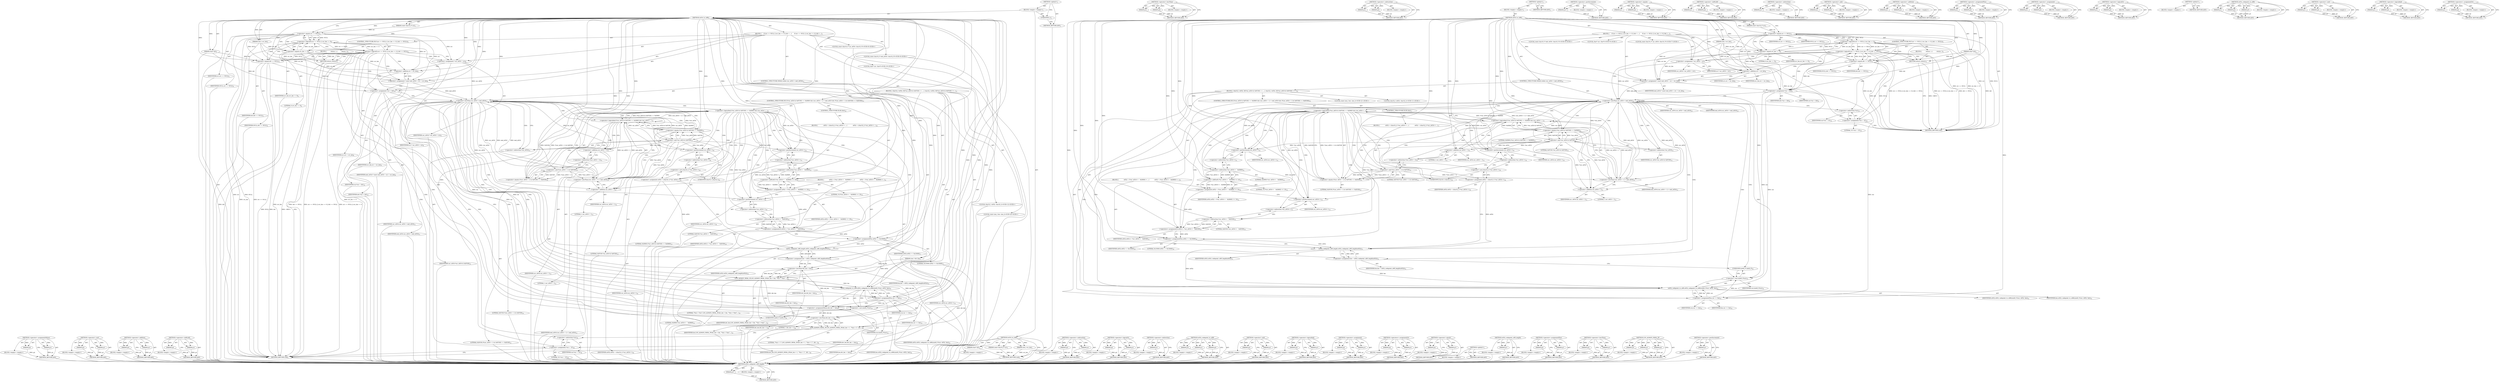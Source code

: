 digraph "&lt;operator&gt;.postIncrement" {
vulnerable_211 [label=<(METHOD,utf32_codepoint_utf8_length)>];
vulnerable_212 [label=<(PARAM,p1)>];
vulnerable_213 [label=<(BLOCK,&lt;empty&gt;,&lt;empty&gt;)>];
vulnerable_214 [label=<(METHOD_RETURN,ANY)>];
vulnerable_163 [label=<(METHOD,&lt;operator&gt;.lessThan)>];
vulnerable_164 [label=<(PARAM,p1)>];
vulnerable_165 [label=<(PARAM,p2)>];
vulnerable_166 [label=<(BLOCK,&lt;empty&gt;,&lt;empty&gt;)>];
vulnerable_167 [label=<(METHOD_RETURN,ANY)>];
vulnerable_187 [label=<(METHOD,&lt;operator&gt;.subtraction)>];
vulnerable_188 [label=<(PARAM,p1)>];
vulnerable_189 [label=<(PARAM,p2)>];
vulnerable_190 [label=<(BLOCK,&lt;empty&gt;,&lt;empty&gt;)>];
vulnerable_191 [label=<(METHOD_RETURN,ANY)>];
vulnerable_6 [label=<(METHOD,&lt;global&gt;)<SUB>1</SUB>>];
vulnerable_7 [label=<(BLOCK,&lt;empty&gt;,&lt;empty&gt;)<SUB>1</SUB>>];
vulnerable_8 [label=<(METHOD,utf16_to_utf8)<SUB>1</SUB>>];
vulnerable_9 [label=<(PARAM,const char16_t* src)<SUB>1</SUB>>];
vulnerable_10 [label=<(PARAM,size_t src_len)<SUB>1</SUB>>];
vulnerable_11 [label=<(PARAM,char* dst)<SUB>1</SUB>>];
vulnerable_12 [label=<(BLOCK,{
     if (src == NULL || src_len == 0 || dst =...,{
     if (src == NULL || src_len == 0 || dst =...)<SUB>2</SUB>>];
vulnerable_13 [label=<(CONTROL_STRUCTURE,IF,if (src == NULL || src_len == 0 || dst == NULL))<SUB>3</SUB>>];
vulnerable_14 [label=<(&lt;operator&gt;.logicalOr,src == NULL || src_len == 0 || dst == NULL)<SUB>3</SUB>>];
vulnerable_15 [label=<(&lt;operator&gt;.logicalOr,src == NULL || src_len == 0)<SUB>3</SUB>>];
vulnerable_16 [label=<(&lt;operator&gt;.equals,src == NULL)<SUB>3</SUB>>];
vulnerable_17 [label=<(IDENTIFIER,src,src == NULL)<SUB>3</SUB>>];
vulnerable_18 [label=<(IDENTIFIER,NULL,src == NULL)<SUB>3</SUB>>];
vulnerable_19 [label=<(&lt;operator&gt;.equals,src_len == 0)<SUB>3</SUB>>];
vulnerable_20 [label=<(IDENTIFIER,src_len,src_len == 0)<SUB>3</SUB>>];
vulnerable_21 [label=<(LITERAL,0,src_len == 0)<SUB>3</SUB>>];
vulnerable_22 [label=<(&lt;operator&gt;.equals,dst == NULL)<SUB>3</SUB>>];
vulnerable_23 [label=<(IDENTIFIER,dst,dst == NULL)<SUB>3</SUB>>];
vulnerable_24 [label=<(IDENTIFIER,NULL,dst == NULL)<SUB>3</SUB>>];
vulnerable_25 [label=<(BLOCK,{
         return;
 },{
         return;
 })<SUB>3</SUB>>];
vulnerable_26 [label=<(RETURN,return;,return;)<SUB>4</SUB>>];
vulnerable_27 [label="<(LOCAL,const char16_t* cur_utf16: char16_t*)<SUB>7</SUB>>"];
vulnerable_28 [label=<(&lt;operator&gt;.assignment,* cur_utf16 = src)<SUB>7</SUB>>];
vulnerable_29 [label=<(IDENTIFIER,cur_utf16,* cur_utf16 = src)<SUB>7</SUB>>];
vulnerable_30 [label=<(IDENTIFIER,src,* cur_utf16 = src)<SUB>7</SUB>>];
vulnerable_31 [label="<(LOCAL,const char16_t* end_utf16: char16_t*)<SUB>8</SUB>>"];
vulnerable_32 [label=<(&lt;operator&gt;.assignment,* const end_utf16 = src + src_len)<SUB>8</SUB>>];
vulnerable_33 [label=<(IDENTIFIER,end_utf16,* const end_utf16 = src + src_len)<SUB>8</SUB>>];
vulnerable_34 [label=<(&lt;operator&gt;.addition,src + src_len)<SUB>8</SUB>>];
vulnerable_35 [label=<(IDENTIFIER,src,src + src_len)<SUB>8</SUB>>];
vulnerable_36 [label=<(IDENTIFIER,src_len,src + src_len)<SUB>8</SUB>>];
vulnerable_37 [label="<(LOCAL,char* cur: char*)<SUB>9</SUB>>"];
vulnerable_38 [label=<(&lt;operator&gt;.assignment,*cur = dst)<SUB>9</SUB>>];
vulnerable_39 [label=<(IDENTIFIER,cur,*cur = dst)<SUB>9</SUB>>];
vulnerable_40 [label=<(IDENTIFIER,dst,*cur = dst)<SUB>9</SUB>>];
vulnerable_41 [label=<(CONTROL_STRUCTURE,WHILE,while (cur_utf16 &lt; end_utf16))<SUB>10</SUB>>];
vulnerable_42 [label=<(&lt;operator&gt;.lessThan,cur_utf16 &lt; end_utf16)<SUB>10</SUB>>];
vulnerable_43 [label=<(IDENTIFIER,cur_utf16,cur_utf16 &lt; end_utf16)<SUB>10</SUB>>];
vulnerable_44 [label=<(IDENTIFIER,end_utf16,cur_utf16 &lt; end_utf16)<SUB>10</SUB>>];
vulnerable_45 [label=<(BLOCK,{
 char32_t utf32;
 if((*cur_utf16 &amp; 0xFC00) ==...,{
 char32_t utf32;
 if((*cur_utf16 &amp; 0xFC00) ==...)<SUB>10</SUB>>];
vulnerable_46 [label="<(LOCAL,char32_t utf32: char32_t)<SUB>11</SUB>>"];
vulnerable_47 [label=<(CONTROL_STRUCTURE,IF,if ((*cur_utf16 &amp; 0xFC00) == 0xD800 &amp;&amp; (cur_utf16 + 1) &lt; end_utf16
 &amp;&amp; (*(cur_utf16 + 1) &amp; 0xFC00) == 0xDC00))<SUB>12</SUB>>];
vulnerable_48 [label=<(&lt;operator&gt;.logicalAnd,(*cur_utf16 &amp; 0xFC00) == 0xD800 &amp;&amp; (cur_utf16 +...)<SUB>12</SUB>>];
vulnerable_49 [label=<(&lt;operator&gt;.logicalAnd,(*cur_utf16 &amp; 0xFC00) == 0xD800 &amp;&amp; (cur_utf16 +...)<SUB>12</SUB>>];
vulnerable_50 [label=<(&lt;operator&gt;.equals,(*cur_utf16 &amp; 0xFC00) == 0xD800)<SUB>12</SUB>>];
vulnerable_51 [label=<(&lt;operator&gt;.and,*cur_utf16 &amp; 0xFC00)<SUB>12</SUB>>];
vulnerable_52 [label=<(&lt;operator&gt;.indirection,*cur_utf16)<SUB>12</SUB>>];
vulnerable_53 [label=<(IDENTIFIER,cur_utf16,*cur_utf16 &amp; 0xFC00)<SUB>12</SUB>>];
vulnerable_54 [label=<(LITERAL,0xFC00,*cur_utf16 &amp; 0xFC00)<SUB>12</SUB>>];
vulnerable_55 [label=<(LITERAL,0xD800,(*cur_utf16 &amp; 0xFC00) == 0xD800)<SUB>12</SUB>>];
vulnerable_56 [label=<(&lt;operator&gt;.lessThan,(cur_utf16 + 1) &lt; end_utf16)<SUB>12</SUB>>];
vulnerable_57 [label=<(&lt;operator&gt;.addition,cur_utf16 + 1)<SUB>12</SUB>>];
vulnerable_58 [label=<(IDENTIFIER,cur_utf16,cur_utf16 + 1)<SUB>12</SUB>>];
vulnerable_59 [label=<(LITERAL,1,cur_utf16 + 1)<SUB>12</SUB>>];
vulnerable_60 [label=<(IDENTIFIER,end_utf16,(cur_utf16 + 1) &lt; end_utf16)<SUB>12</SUB>>];
vulnerable_61 [label=<(&lt;operator&gt;.equals,(*(cur_utf16 + 1) &amp; 0xFC00) == 0xDC00)<SUB>13</SUB>>];
vulnerable_62 [label=<(&lt;operator&gt;.and,*(cur_utf16 + 1) &amp; 0xFC00)<SUB>13</SUB>>];
vulnerable_63 [label=<(&lt;operator&gt;.indirection,*(cur_utf16 + 1))<SUB>13</SUB>>];
vulnerable_64 [label=<(&lt;operator&gt;.addition,cur_utf16 + 1)<SUB>13</SUB>>];
vulnerable_65 [label=<(IDENTIFIER,cur_utf16,cur_utf16 + 1)<SUB>13</SUB>>];
vulnerable_66 [label=<(LITERAL,1,cur_utf16 + 1)<SUB>13</SUB>>];
vulnerable_67 [label=<(LITERAL,0xFC00,*(cur_utf16 + 1) &amp; 0xFC00)<SUB>13</SUB>>];
vulnerable_68 [label=<(LITERAL,0xDC00,(*(cur_utf16 + 1) &amp; 0xFC00) == 0xDC00)<SUB>13</SUB>>];
vulnerable_69 [label=<(BLOCK,{
            utf32 = (*cur_utf16++ - 0xD800) &lt;...,{
            utf32 = (*cur_utf16++ - 0xD800) &lt;...)<SUB>13</SUB>>];
vulnerable_70 [label=<(&lt;operator&gt;.assignment,utf32 = (*cur_utf16++ - 0xD800) &lt;&lt; 10)<SUB>14</SUB>>];
vulnerable_71 [label=<(IDENTIFIER,utf32,utf32 = (*cur_utf16++ - 0xD800) &lt;&lt; 10)<SUB>14</SUB>>];
vulnerable_72 [label=<(&lt;operator&gt;.shiftLeft,(*cur_utf16++ - 0xD800) &lt;&lt; 10)<SUB>14</SUB>>];
vulnerable_73 [label=<(&lt;operator&gt;.subtraction,*cur_utf16++ - 0xD800)<SUB>14</SUB>>];
vulnerable_74 [label=<(&lt;operator&gt;.indirection,*cur_utf16++)<SUB>14</SUB>>];
vulnerable_75 [label=<(&lt;operator&gt;.postIncrement,cur_utf16++)<SUB>14</SUB>>];
vulnerable_76 [label=<(IDENTIFIER,cur_utf16,cur_utf16++)<SUB>14</SUB>>];
vulnerable_77 [label=<(LITERAL,0xD800,*cur_utf16++ - 0xD800)<SUB>14</SUB>>];
vulnerable_78 [label=<(LITERAL,10,(*cur_utf16++ - 0xD800) &lt;&lt; 10)<SUB>14</SUB>>];
vulnerable_79 [label=<(&lt;operators&gt;.assignmentOr,utf32 |= *cur_utf16++ - 0xDC00)<SUB>15</SUB>>];
vulnerable_80 [label=<(IDENTIFIER,utf32,utf32 |= *cur_utf16++ - 0xDC00)<SUB>15</SUB>>];
vulnerable_81 [label=<(&lt;operator&gt;.subtraction,*cur_utf16++ - 0xDC00)<SUB>15</SUB>>];
vulnerable_82 [label=<(&lt;operator&gt;.indirection,*cur_utf16++)<SUB>15</SUB>>];
vulnerable_83 [label=<(&lt;operator&gt;.postIncrement,cur_utf16++)<SUB>15</SUB>>];
vulnerable_84 [label=<(IDENTIFIER,cur_utf16,cur_utf16++)<SUB>15</SUB>>];
vulnerable_85 [label=<(LITERAL,0xDC00,*cur_utf16++ - 0xDC00)<SUB>15</SUB>>];
vulnerable_86 [label=<(&lt;operator&gt;.assignmentPlus,utf32 += 0x10000)<SUB>16</SUB>>];
vulnerable_87 [label=<(IDENTIFIER,utf32,utf32 += 0x10000)<SUB>16</SUB>>];
vulnerable_88 [label=<(LITERAL,0x10000,utf32 += 0x10000)<SUB>16</SUB>>];
vulnerable_89 [label=<(CONTROL_STRUCTURE,ELSE,else)<SUB>17</SUB>>];
vulnerable_90 [label=<(BLOCK,{

             utf32 = (char32_t) *cur_utf16++...,{

             utf32 = (char32_t) *cur_utf16++...)<SUB>17</SUB>>];
vulnerable_91 [label=<(&lt;operator&gt;.assignment,utf32 = (char32_t) *cur_utf16++)<SUB>19</SUB>>];
vulnerable_92 [label=<(IDENTIFIER,utf32,utf32 = (char32_t) *cur_utf16++)<SUB>19</SUB>>];
vulnerable_93 [label=<(&lt;operator&gt;.cast,(char32_t) *cur_utf16++)<SUB>19</SUB>>];
vulnerable_94 [label=<(UNKNOWN,char32_t,char32_t)<SUB>19</SUB>>];
vulnerable_95 [label=<(&lt;operator&gt;.indirection,*cur_utf16++)<SUB>19</SUB>>];
vulnerable_96 [label=<(&lt;operator&gt;.postIncrement,cur_utf16++)<SUB>19</SUB>>];
vulnerable_97 [label=<(IDENTIFIER,cur_utf16,cur_utf16++)<SUB>19</SUB>>];
vulnerable_98 [label="<(LOCAL,const size_t len: size_t)<SUB>21</SUB>>"];
vulnerable_99 [label=<(&lt;operator&gt;.assignment,len = utf32_codepoint_utf8_length(utf32))<SUB>21</SUB>>];
vulnerable_100 [label=<(IDENTIFIER,len,len = utf32_codepoint_utf8_length(utf32))<SUB>21</SUB>>];
vulnerable_101 [label=<(utf32_codepoint_utf8_length,utf32_codepoint_utf8_length(utf32))<SUB>21</SUB>>];
vulnerable_102 [label=<(IDENTIFIER,utf32,utf32_codepoint_utf8_length(utf32))<SUB>21</SUB>>];
vulnerable_103 [label=<(utf32_codepoint_to_utf8,utf32_codepoint_to_utf8((uint8_t*)cur, utf32, len))<SUB>22</SUB>>];
vulnerable_104 [label=<(&lt;operator&gt;.cast,(uint8_t*)cur)<SUB>22</SUB>>];
vulnerable_105 [label=<(UNKNOWN,uint8_t*,uint8_t*)<SUB>22</SUB>>];
vulnerable_106 [label=<(IDENTIFIER,cur,(uint8_t*)cur)<SUB>22</SUB>>];
vulnerable_107 [label=<(IDENTIFIER,utf32,utf32_codepoint_to_utf8((uint8_t*)cur, utf32, len))<SUB>22</SUB>>];
vulnerable_108 [label=<(IDENTIFIER,len,utf32_codepoint_to_utf8((uint8_t*)cur, utf32, len))<SUB>22</SUB>>];
vulnerable_109 [label=<(&lt;operator&gt;.assignmentPlus,cur += len)<SUB>23</SUB>>];
vulnerable_110 [label=<(IDENTIFIER,cur,cur += len)<SUB>23</SUB>>];
vulnerable_111 [label=<(IDENTIFIER,len,cur += len)<SUB>23</SUB>>];
vulnerable_112 [label=<(&lt;operator&gt;.assignment,*cur = '\0')<SUB>25</SUB>>];
vulnerable_113 [label=<(&lt;operator&gt;.indirection,*cur)<SUB>25</SUB>>];
vulnerable_114 [label=<(IDENTIFIER,cur,*cur = '\0')<SUB>25</SUB>>];
vulnerable_115 [label=<(LITERAL,'\0',*cur = '\0')<SUB>25</SUB>>];
vulnerable_116 [label=<(METHOD_RETURN,void)<SUB>1</SUB>>];
vulnerable_118 [label=<(METHOD_RETURN,ANY)<SUB>1</SUB>>];
vulnerable_192 [label=<(METHOD,&lt;operator&gt;.postIncrement)>];
vulnerable_193 [label=<(PARAM,p1)>];
vulnerable_194 [label=<(BLOCK,&lt;empty&gt;,&lt;empty&gt;)>];
vulnerable_195 [label=<(METHOD_RETURN,ANY)>];
vulnerable_148 [label=<(METHOD,&lt;operator&gt;.equals)>];
vulnerable_149 [label=<(PARAM,p1)>];
vulnerable_150 [label=<(PARAM,p2)>];
vulnerable_151 [label=<(BLOCK,&lt;empty&gt;,&lt;empty&gt;)>];
vulnerable_152 [label=<(METHOD_RETURN,ANY)>];
vulnerable_182 [label=<(METHOD,&lt;operator&gt;.shiftLeft)>];
vulnerable_183 [label=<(PARAM,p1)>];
vulnerable_184 [label=<(PARAM,p2)>];
vulnerable_185 [label=<(BLOCK,&lt;empty&gt;,&lt;empty&gt;)>];
vulnerable_186 [label=<(METHOD_RETURN,ANY)>];
vulnerable_178 [label=<(METHOD,&lt;operator&gt;.indirection)>];
vulnerable_179 [label=<(PARAM,p1)>];
vulnerable_180 [label=<(BLOCK,&lt;empty&gt;,&lt;empty&gt;)>];
vulnerable_181 [label=<(METHOD_RETURN,ANY)>];
vulnerable_173 [label=<(METHOD,&lt;operator&gt;.and)>];
vulnerable_174 [label=<(PARAM,p1)>];
vulnerable_175 [label=<(PARAM,p2)>];
vulnerable_176 [label=<(BLOCK,&lt;empty&gt;,&lt;empty&gt;)>];
vulnerable_177 [label=<(METHOD_RETURN,ANY)>];
vulnerable_158 [label=<(METHOD,&lt;operator&gt;.addition)>];
vulnerable_159 [label=<(PARAM,p1)>];
vulnerable_160 [label=<(PARAM,p2)>];
vulnerable_161 [label=<(BLOCK,&lt;empty&gt;,&lt;empty&gt;)>];
vulnerable_162 [label=<(METHOD_RETURN,ANY)>];
vulnerable_201 [label=<(METHOD,&lt;operator&gt;.assignmentPlus)>];
vulnerable_202 [label=<(PARAM,p1)>];
vulnerable_203 [label=<(PARAM,p2)>];
vulnerable_204 [label=<(BLOCK,&lt;empty&gt;,&lt;empty&gt;)>];
vulnerable_205 [label=<(METHOD_RETURN,ANY)>];
vulnerable_153 [label=<(METHOD,&lt;operator&gt;.assignment)>];
vulnerable_154 [label=<(PARAM,p1)>];
vulnerable_155 [label=<(PARAM,p2)>];
vulnerable_156 [label=<(BLOCK,&lt;empty&gt;,&lt;empty&gt;)>];
vulnerable_157 [label=<(METHOD_RETURN,ANY)>];
vulnerable_143 [label=<(METHOD,&lt;operator&gt;.logicalOr)>];
vulnerable_144 [label=<(PARAM,p1)>];
vulnerable_145 [label=<(PARAM,p2)>];
vulnerable_146 [label=<(BLOCK,&lt;empty&gt;,&lt;empty&gt;)>];
vulnerable_147 [label=<(METHOD_RETURN,ANY)>];
vulnerable_137 [label=<(METHOD,&lt;global&gt;)<SUB>1</SUB>>];
vulnerable_138 [label=<(BLOCK,&lt;empty&gt;,&lt;empty&gt;)>];
vulnerable_139 [label=<(METHOD_RETURN,ANY)>];
vulnerable_215 [label=<(METHOD,utf32_codepoint_to_utf8)>];
vulnerable_216 [label=<(PARAM,p1)>];
vulnerable_217 [label=<(PARAM,p2)>];
vulnerable_218 [label=<(PARAM,p3)>];
vulnerable_219 [label=<(BLOCK,&lt;empty&gt;,&lt;empty&gt;)>];
vulnerable_220 [label=<(METHOD_RETURN,ANY)>];
vulnerable_206 [label=<(METHOD,&lt;operator&gt;.cast)>];
vulnerable_207 [label=<(PARAM,p1)>];
vulnerable_208 [label=<(PARAM,p2)>];
vulnerable_209 [label=<(BLOCK,&lt;empty&gt;,&lt;empty&gt;)>];
vulnerable_210 [label=<(METHOD_RETURN,ANY)>];
vulnerable_168 [label=<(METHOD,&lt;operator&gt;.logicalAnd)>];
vulnerable_169 [label=<(PARAM,p1)>];
vulnerable_170 [label=<(PARAM,p2)>];
vulnerable_171 [label=<(BLOCK,&lt;empty&gt;,&lt;empty&gt;)>];
vulnerable_172 [label=<(METHOD_RETURN,ANY)>];
vulnerable_196 [label=<(METHOD,&lt;operators&gt;.assignmentOr)>];
vulnerable_197 [label=<(PARAM,p1)>];
vulnerable_198 [label=<(PARAM,p2)>];
vulnerable_199 [label=<(BLOCK,&lt;empty&gt;,&lt;empty&gt;)>];
vulnerable_200 [label=<(METHOD_RETURN,ANY)>];
fixed_256 [label=<(METHOD,&lt;operator&gt;.assignmentMinus)>];
fixed_257 [label=<(PARAM,p1)>];
fixed_258 [label=<(PARAM,p2)>];
fixed_259 [label=<(BLOCK,&lt;empty&gt;,&lt;empty&gt;)>];
fixed_260 [label=<(METHOD_RETURN,ANY)>];
fixed_235 [label=<(METHOD,&lt;operator&gt;.cast)>];
fixed_236 [label=<(PARAM,p1)>];
fixed_237 [label=<(PARAM,p2)>];
fixed_238 [label=<(BLOCK,&lt;empty&gt;,&lt;empty&gt;)>];
fixed_239 [label=<(METHOD_RETURN,ANY)>];
fixed_187 [label=<(METHOD,&lt;operator&gt;.addition)>];
fixed_188 [label=<(PARAM,p1)>];
fixed_189 [label=<(PARAM,p2)>];
fixed_190 [label=<(BLOCK,&lt;empty&gt;,&lt;empty&gt;)>];
fixed_191 [label=<(METHOD_RETURN,ANY)>];
fixed_211 [label=<(METHOD,&lt;operator&gt;.shiftLeft)>];
fixed_212 [label=<(PARAM,p1)>];
fixed_213 [label=<(PARAM,p2)>];
fixed_214 [label=<(BLOCK,&lt;empty&gt;,&lt;empty&gt;)>];
fixed_215 [label=<(METHOD_RETURN,ANY)>];
fixed_6 [label=<(METHOD,&lt;global&gt;)<SUB>1</SUB>>];
fixed_7 [label=<(BLOCK,&lt;empty&gt;,&lt;empty&gt;)<SUB>1</SUB>>];
fixed_8 [label=<(METHOD,utf16_to_utf8)<SUB>1</SUB>>];
fixed_9 [label=<(PARAM,const char16_t* src)<SUB>1</SUB>>];
fixed_10 [label=<(PARAM,size_t src_len)<SUB>1</SUB>>];
fixed_11 [label=<(PARAM,char* dst)<SUB>1</SUB>>];
fixed_12 [label=<(BLOCK,&lt;empty&gt;,&lt;empty&gt;)>];
fixed_13 [label=<(METHOD_RETURN,void)<SUB>1</SUB>>];
fixed_15 [label=<(UNKNOWN,),))<SUB>1</SUB>>];
fixed_16 [label=<(METHOD,utf16_to_utf8)<SUB>2</SUB>>];
fixed_17 [label=<(PARAM,const char16_t* src)<SUB>2</SUB>>];
fixed_18 [label=<(PARAM,size_t src_len)<SUB>2</SUB>>];
fixed_19 [label=<(PARAM,char* dst)<SUB>2</SUB>>];
fixed_20 [label=<(PARAM,size_t dst_len)<SUB>2</SUB>>];
fixed_21 [label=<(BLOCK,{
     if (src == NULL || src_len == 0 || dst =...,{
     if (src == NULL || src_len == 0 || dst =...)<SUB>3</SUB>>];
fixed_22 [label=<(CONTROL_STRUCTURE,IF,if (src == NULL || src_len == 0 || dst == NULL))<SUB>4</SUB>>];
fixed_23 [label=<(&lt;operator&gt;.logicalOr,src == NULL || src_len == 0 || dst == NULL)<SUB>4</SUB>>];
fixed_24 [label=<(&lt;operator&gt;.logicalOr,src == NULL || src_len == 0)<SUB>4</SUB>>];
fixed_25 [label=<(&lt;operator&gt;.equals,src == NULL)<SUB>4</SUB>>];
fixed_26 [label=<(IDENTIFIER,src,src == NULL)<SUB>4</SUB>>];
fixed_27 [label=<(IDENTIFIER,NULL,src == NULL)<SUB>4</SUB>>];
fixed_28 [label=<(&lt;operator&gt;.equals,src_len == 0)<SUB>4</SUB>>];
fixed_29 [label=<(IDENTIFIER,src_len,src_len == 0)<SUB>4</SUB>>];
fixed_30 [label=<(LITERAL,0,src_len == 0)<SUB>4</SUB>>];
fixed_31 [label=<(&lt;operator&gt;.equals,dst == NULL)<SUB>4</SUB>>];
fixed_32 [label=<(IDENTIFIER,dst,dst == NULL)<SUB>4</SUB>>];
fixed_33 [label=<(IDENTIFIER,NULL,dst == NULL)<SUB>4</SUB>>];
fixed_34 [label=<(BLOCK,{
         return;
 },{
         return;
 })<SUB>4</SUB>>];
fixed_35 [label=<(RETURN,return;,return;)<SUB>5</SUB>>];
fixed_36 [label="<(LOCAL,const char16_t* cur_utf16: char16_t*)<SUB>8</SUB>>"];
fixed_37 [label=<(&lt;operator&gt;.assignment,* cur_utf16 = src)<SUB>8</SUB>>];
fixed_38 [label=<(IDENTIFIER,cur_utf16,* cur_utf16 = src)<SUB>8</SUB>>];
fixed_39 [label=<(IDENTIFIER,src,* cur_utf16 = src)<SUB>8</SUB>>];
fixed_40 [label="<(LOCAL,const char16_t* end_utf16: char16_t*)<SUB>9</SUB>>"];
fixed_41 [label=<(&lt;operator&gt;.assignment,* const end_utf16 = src + src_len)<SUB>9</SUB>>];
fixed_42 [label=<(IDENTIFIER,end_utf16,* const end_utf16 = src + src_len)<SUB>9</SUB>>];
fixed_43 [label=<(&lt;operator&gt;.addition,src + src_len)<SUB>9</SUB>>];
fixed_44 [label=<(IDENTIFIER,src,src + src_len)<SUB>9</SUB>>];
fixed_45 [label=<(IDENTIFIER,src_len,src + src_len)<SUB>9</SUB>>];
fixed_46 [label="<(LOCAL,char* cur: char*)<SUB>10</SUB>>"];
fixed_47 [label=<(&lt;operator&gt;.assignment,*cur = dst)<SUB>10</SUB>>];
fixed_48 [label=<(IDENTIFIER,cur,*cur = dst)<SUB>10</SUB>>];
fixed_49 [label=<(IDENTIFIER,dst,*cur = dst)<SUB>10</SUB>>];
fixed_50 [label=<(CONTROL_STRUCTURE,WHILE,while (cur_utf16 &lt; end_utf16))<SUB>11</SUB>>];
fixed_51 [label=<(&lt;operator&gt;.lessThan,cur_utf16 &lt; end_utf16)<SUB>11</SUB>>];
fixed_52 [label=<(IDENTIFIER,cur_utf16,cur_utf16 &lt; end_utf16)<SUB>11</SUB>>];
fixed_53 [label=<(IDENTIFIER,end_utf16,cur_utf16 &lt; end_utf16)<SUB>11</SUB>>];
fixed_54 [label=<(BLOCK,{
 char32_t utf32;
 if((*cur_utf16 &amp; 0xFC00) ==...,{
 char32_t utf32;
 if((*cur_utf16 &amp; 0xFC00) ==...)<SUB>11</SUB>>];
fixed_55 [label="<(LOCAL,char32_t utf32: char32_t)<SUB>12</SUB>>"];
fixed_56 [label=<(CONTROL_STRUCTURE,IF,if ((*cur_utf16 &amp; 0xFC00) == 0xD800 &amp;&amp; (cur_utf16 + 1) &lt; end_utf16
 &amp;&amp; (*(cur_utf16 + 1) &amp; 0xFC00) == 0xDC00))<SUB>13</SUB>>];
fixed_57 [label=<(&lt;operator&gt;.logicalAnd,(*cur_utf16 &amp; 0xFC00) == 0xD800 &amp;&amp; (cur_utf16 +...)<SUB>13</SUB>>];
fixed_58 [label=<(&lt;operator&gt;.logicalAnd,(*cur_utf16 &amp; 0xFC00) == 0xD800 &amp;&amp; (cur_utf16 +...)<SUB>13</SUB>>];
fixed_59 [label=<(&lt;operator&gt;.equals,(*cur_utf16 &amp; 0xFC00) == 0xD800)<SUB>13</SUB>>];
fixed_60 [label=<(&lt;operator&gt;.and,*cur_utf16 &amp; 0xFC00)<SUB>13</SUB>>];
fixed_61 [label=<(&lt;operator&gt;.indirection,*cur_utf16)<SUB>13</SUB>>];
fixed_62 [label=<(IDENTIFIER,cur_utf16,*cur_utf16 &amp; 0xFC00)<SUB>13</SUB>>];
fixed_63 [label=<(LITERAL,0xFC00,*cur_utf16 &amp; 0xFC00)<SUB>13</SUB>>];
fixed_64 [label=<(LITERAL,0xD800,(*cur_utf16 &amp; 0xFC00) == 0xD800)<SUB>13</SUB>>];
fixed_65 [label=<(&lt;operator&gt;.lessThan,(cur_utf16 + 1) &lt; end_utf16)<SUB>13</SUB>>];
fixed_66 [label=<(&lt;operator&gt;.addition,cur_utf16 + 1)<SUB>13</SUB>>];
fixed_67 [label=<(IDENTIFIER,cur_utf16,cur_utf16 + 1)<SUB>13</SUB>>];
fixed_68 [label=<(LITERAL,1,cur_utf16 + 1)<SUB>13</SUB>>];
fixed_69 [label=<(IDENTIFIER,end_utf16,(cur_utf16 + 1) &lt; end_utf16)<SUB>13</SUB>>];
fixed_70 [label=<(&lt;operator&gt;.equals,(*(cur_utf16 + 1) &amp; 0xFC00) == 0xDC00)<SUB>14</SUB>>];
fixed_71 [label=<(&lt;operator&gt;.and,*(cur_utf16 + 1) &amp; 0xFC00)<SUB>14</SUB>>];
fixed_72 [label=<(&lt;operator&gt;.indirection,*(cur_utf16 + 1))<SUB>14</SUB>>];
fixed_73 [label=<(&lt;operator&gt;.addition,cur_utf16 + 1)<SUB>14</SUB>>];
fixed_74 [label=<(IDENTIFIER,cur_utf16,cur_utf16 + 1)<SUB>14</SUB>>];
fixed_75 [label=<(LITERAL,1,cur_utf16 + 1)<SUB>14</SUB>>];
fixed_76 [label=<(LITERAL,0xFC00,*(cur_utf16 + 1) &amp; 0xFC00)<SUB>14</SUB>>];
fixed_77 [label=<(LITERAL,0xDC00,(*(cur_utf16 + 1) &amp; 0xFC00) == 0xDC00)<SUB>14</SUB>>];
fixed_78 [label=<(BLOCK,{
            utf32 = (*cur_utf16++ - 0xD800) &lt;...,{
            utf32 = (*cur_utf16++ - 0xD800) &lt;...)<SUB>14</SUB>>];
fixed_79 [label=<(&lt;operator&gt;.assignment,utf32 = (*cur_utf16++ - 0xD800) &lt;&lt; 10)<SUB>15</SUB>>];
fixed_80 [label=<(IDENTIFIER,utf32,utf32 = (*cur_utf16++ - 0xD800) &lt;&lt; 10)<SUB>15</SUB>>];
fixed_81 [label=<(&lt;operator&gt;.shiftLeft,(*cur_utf16++ - 0xD800) &lt;&lt; 10)<SUB>15</SUB>>];
fixed_82 [label=<(&lt;operator&gt;.subtraction,*cur_utf16++ - 0xD800)<SUB>15</SUB>>];
fixed_83 [label=<(&lt;operator&gt;.indirection,*cur_utf16++)<SUB>15</SUB>>];
fixed_84 [label=<(&lt;operator&gt;.postIncrement,cur_utf16++)<SUB>15</SUB>>];
fixed_85 [label=<(IDENTIFIER,cur_utf16,cur_utf16++)<SUB>15</SUB>>];
fixed_86 [label=<(LITERAL,0xD800,*cur_utf16++ - 0xD800)<SUB>15</SUB>>];
fixed_87 [label=<(LITERAL,10,(*cur_utf16++ - 0xD800) &lt;&lt; 10)<SUB>15</SUB>>];
fixed_88 [label=<(&lt;operators&gt;.assignmentOr,utf32 |= *cur_utf16++ - 0xDC00)<SUB>16</SUB>>];
fixed_89 [label=<(IDENTIFIER,utf32,utf32 |= *cur_utf16++ - 0xDC00)<SUB>16</SUB>>];
fixed_90 [label=<(&lt;operator&gt;.subtraction,*cur_utf16++ - 0xDC00)<SUB>16</SUB>>];
fixed_91 [label=<(&lt;operator&gt;.indirection,*cur_utf16++)<SUB>16</SUB>>];
fixed_92 [label=<(&lt;operator&gt;.postIncrement,cur_utf16++)<SUB>16</SUB>>];
fixed_93 [label=<(IDENTIFIER,cur_utf16,cur_utf16++)<SUB>16</SUB>>];
fixed_94 [label=<(LITERAL,0xDC00,*cur_utf16++ - 0xDC00)<SUB>16</SUB>>];
fixed_95 [label=<(&lt;operator&gt;.assignmentPlus,utf32 += 0x10000)<SUB>17</SUB>>];
fixed_96 [label=<(IDENTIFIER,utf32,utf32 += 0x10000)<SUB>17</SUB>>];
fixed_97 [label=<(LITERAL,0x10000,utf32 += 0x10000)<SUB>17</SUB>>];
fixed_98 [label=<(CONTROL_STRUCTURE,ELSE,else)<SUB>18</SUB>>];
fixed_99 [label=<(BLOCK,{

             utf32 = (char32_t) *cur_utf16++...,{

             utf32 = (char32_t) *cur_utf16++...)<SUB>18</SUB>>];
fixed_100 [label=<(&lt;operator&gt;.assignment,utf32 = (char32_t) *cur_utf16++)<SUB>20</SUB>>];
fixed_101 [label=<(IDENTIFIER,utf32,utf32 = (char32_t) *cur_utf16++)<SUB>20</SUB>>];
fixed_102 [label=<(&lt;operator&gt;.cast,(char32_t) *cur_utf16++)<SUB>20</SUB>>];
fixed_103 [label=<(UNKNOWN,char32_t,char32_t)<SUB>20</SUB>>];
fixed_104 [label=<(&lt;operator&gt;.indirection,*cur_utf16++)<SUB>20</SUB>>];
fixed_105 [label=<(&lt;operator&gt;.postIncrement,cur_utf16++)<SUB>20</SUB>>];
fixed_106 [label=<(IDENTIFIER,cur_utf16,cur_utf16++)<SUB>20</SUB>>];
fixed_107 [label="<(LOCAL,const size_t len: size_t)<SUB>22</SUB>>"];
fixed_108 [label=<(&lt;operator&gt;.assignment,len = utf32_codepoint_utf8_length(utf32))<SUB>22</SUB>>];
fixed_109 [label=<(IDENTIFIER,len,len = utf32_codepoint_utf8_length(utf32))<SUB>22</SUB>>];
fixed_110 [label=<(utf32_codepoint_utf8_length,utf32_codepoint_utf8_length(utf32))<SUB>22</SUB>>];
fixed_111 [label=<(IDENTIFIER,utf32,utf32_codepoint_utf8_length(utf32))<SUB>22</SUB>>];
fixed_112 [label=<(LOG_ALWAYS_FATAL_IF,LOG_ALWAYS_FATAL_IF(dst_len &lt; len, &quot;%zu &lt; %zu&quot;,...)<SUB>23</SUB>>];
fixed_113 [label=<(&lt;operator&gt;.lessThan,dst_len &lt; len)<SUB>23</SUB>>];
fixed_114 [label=<(IDENTIFIER,dst_len,dst_len &lt; len)<SUB>23</SUB>>];
fixed_115 [label=<(IDENTIFIER,len,dst_len &lt; len)<SUB>23</SUB>>];
fixed_116 [label=<(LITERAL,&quot;%zu &lt; %zu&quot;,LOG_ALWAYS_FATAL_IF(dst_len &lt; len, &quot;%zu &lt; %zu&quot;,...)<SUB>23</SUB>>];
fixed_117 [label=<(IDENTIFIER,dst_len,LOG_ALWAYS_FATAL_IF(dst_len &lt; len, &quot;%zu &lt; %zu&quot;,...)<SUB>23</SUB>>];
fixed_118 [label=<(IDENTIFIER,len,LOG_ALWAYS_FATAL_IF(dst_len &lt; len, &quot;%zu &lt; %zu&quot;,...)<SUB>23</SUB>>];
fixed_119 [label=<(utf32_codepoint_to_utf8,utf32_codepoint_to_utf8((uint8_t*)cur, utf32, len))<SUB>24</SUB>>];
fixed_120 [label=<(&lt;operator&gt;.cast,(uint8_t*)cur)<SUB>24</SUB>>];
fixed_121 [label=<(UNKNOWN,uint8_t*,uint8_t*)<SUB>24</SUB>>];
fixed_122 [label=<(IDENTIFIER,cur,(uint8_t*)cur)<SUB>24</SUB>>];
fixed_123 [label=<(IDENTIFIER,utf32,utf32_codepoint_to_utf8((uint8_t*)cur, utf32, len))<SUB>24</SUB>>];
fixed_124 [label=<(IDENTIFIER,len,utf32_codepoint_to_utf8((uint8_t*)cur, utf32, len))<SUB>24</SUB>>];
fixed_125 [label=<(&lt;operator&gt;.assignmentPlus,cur += len)<SUB>25</SUB>>];
fixed_126 [label=<(IDENTIFIER,cur,cur += len)<SUB>25</SUB>>];
fixed_127 [label=<(IDENTIFIER,len,cur += len)<SUB>25</SUB>>];
fixed_128 [label=<(&lt;operator&gt;.assignmentMinus,dst_len -= len)<SUB>26</SUB>>];
fixed_129 [label=<(IDENTIFIER,dst_len,dst_len -= len)<SUB>26</SUB>>];
fixed_130 [label=<(IDENTIFIER,len,dst_len -= len)<SUB>26</SUB>>];
fixed_131 [label=<(LOG_ALWAYS_FATAL_IF,LOG_ALWAYS_FATAL_IF(dst_len &lt; 1, &quot;%zu &lt; 1&quot;, dst...)<SUB>28</SUB>>];
fixed_132 [label=<(&lt;operator&gt;.lessThan,dst_len &lt; 1)<SUB>28</SUB>>];
fixed_133 [label=<(IDENTIFIER,dst_len,dst_len &lt; 1)<SUB>28</SUB>>];
fixed_134 [label=<(LITERAL,1,dst_len &lt; 1)<SUB>28</SUB>>];
fixed_135 [label=<(LITERAL,&quot;%zu &lt; 1&quot;,LOG_ALWAYS_FATAL_IF(dst_len &lt; 1, &quot;%zu &lt; 1&quot;, dst...)<SUB>28</SUB>>];
fixed_136 [label=<(IDENTIFIER,dst_len,LOG_ALWAYS_FATAL_IF(dst_len &lt; 1, &quot;%zu &lt; 1&quot;, dst...)<SUB>28</SUB>>];
fixed_137 [label=<(&lt;operator&gt;.assignment,*cur = '\0')<SUB>29</SUB>>];
fixed_138 [label=<(&lt;operator&gt;.indirection,*cur)<SUB>29</SUB>>];
fixed_139 [label=<(IDENTIFIER,cur,*cur = '\0')<SUB>29</SUB>>];
fixed_140 [label=<(LITERAL,'\0',*cur = '\0')<SUB>29</SUB>>];
fixed_141 [label=<(METHOD_RETURN,void)<SUB>2</SUB>>];
fixed_143 [label=<(METHOD_RETURN,ANY)<SUB>1</SUB>>];
fixed_216 [label=<(METHOD,&lt;operator&gt;.subtraction)>];
fixed_217 [label=<(PARAM,p1)>];
fixed_218 [label=<(PARAM,p2)>];
fixed_219 [label=<(BLOCK,&lt;empty&gt;,&lt;empty&gt;)>];
fixed_220 [label=<(METHOD_RETURN,ANY)>];
fixed_172 [label=<(METHOD,&lt;operator&gt;.logicalOr)>];
fixed_173 [label=<(PARAM,p1)>];
fixed_174 [label=<(PARAM,p2)>];
fixed_175 [label=<(BLOCK,&lt;empty&gt;,&lt;empty&gt;)>];
fixed_176 [label=<(METHOD_RETURN,ANY)>];
fixed_207 [label=<(METHOD,&lt;operator&gt;.indirection)>];
fixed_208 [label=<(PARAM,p1)>];
fixed_209 [label=<(BLOCK,&lt;empty&gt;,&lt;empty&gt;)>];
fixed_210 [label=<(METHOD_RETURN,ANY)>];
fixed_250 [label=<(METHOD,utf32_codepoint_to_utf8)>];
fixed_251 [label=<(PARAM,p1)>];
fixed_252 [label=<(PARAM,p2)>];
fixed_253 [label=<(PARAM,p3)>];
fixed_254 [label=<(BLOCK,&lt;empty&gt;,&lt;empty&gt;)>];
fixed_255 [label=<(METHOD_RETURN,ANY)>];
fixed_202 [label=<(METHOD,&lt;operator&gt;.and)>];
fixed_203 [label=<(PARAM,p1)>];
fixed_204 [label=<(PARAM,p2)>];
fixed_205 [label=<(BLOCK,&lt;empty&gt;,&lt;empty&gt;)>];
fixed_206 [label=<(METHOD_RETURN,ANY)>];
fixed_197 [label=<(METHOD,&lt;operator&gt;.logicalAnd)>];
fixed_198 [label=<(PARAM,p1)>];
fixed_199 [label=<(PARAM,p2)>];
fixed_200 [label=<(BLOCK,&lt;empty&gt;,&lt;empty&gt;)>];
fixed_201 [label=<(METHOD_RETURN,ANY)>];
fixed_182 [label=<(METHOD,&lt;operator&gt;.assignment)>];
fixed_183 [label=<(PARAM,p1)>];
fixed_184 [label=<(PARAM,p2)>];
fixed_185 [label=<(BLOCK,&lt;empty&gt;,&lt;empty&gt;)>];
fixed_186 [label=<(METHOD_RETURN,ANY)>];
fixed_225 [label=<(METHOD,&lt;operators&gt;.assignmentOr)>];
fixed_226 [label=<(PARAM,p1)>];
fixed_227 [label=<(PARAM,p2)>];
fixed_228 [label=<(BLOCK,&lt;empty&gt;,&lt;empty&gt;)>];
fixed_229 [label=<(METHOD_RETURN,ANY)>];
fixed_177 [label=<(METHOD,&lt;operator&gt;.equals)>];
fixed_178 [label=<(PARAM,p1)>];
fixed_179 [label=<(PARAM,p2)>];
fixed_180 [label=<(BLOCK,&lt;empty&gt;,&lt;empty&gt;)>];
fixed_181 [label=<(METHOD_RETURN,ANY)>];
fixed_166 [label=<(METHOD,&lt;global&gt;)<SUB>1</SUB>>];
fixed_167 [label=<(BLOCK,&lt;empty&gt;,&lt;empty&gt;)>];
fixed_168 [label=<(METHOD_RETURN,ANY)>];
fixed_240 [label=<(METHOD,utf32_codepoint_utf8_length)>];
fixed_241 [label=<(PARAM,p1)>];
fixed_242 [label=<(BLOCK,&lt;empty&gt;,&lt;empty&gt;)>];
fixed_243 [label=<(METHOD_RETURN,ANY)>];
fixed_230 [label=<(METHOD,&lt;operator&gt;.assignmentPlus)>];
fixed_231 [label=<(PARAM,p1)>];
fixed_232 [label=<(PARAM,p2)>];
fixed_233 [label=<(BLOCK,&lt;empty&gt;,&lt;empty&gt;)>];
fixed_234 [label=<(METHOD_RETURN,ANY)>];
fixed_192 [label=<(METHOD,&lt;operator&gt;.lessThan)>];
fixed_193 [label=<(PARAM,p1)>];
fixed_194 [label=<(PARAM,p2)>];
fixed_195 [label=<(BLOCK,&lt;empty&gt;,&lt;empty&gt;)>];
fixed_196 [label=<(METHOD_RETURN,ANY)>];
fixed_244 [label=<(METHOD,LOG_ALWAYS_FATAL_IF)>];
fixed_245 [label=<(PARAM,p1)>];
fixed_246 [label=<(PARAM,p2)>];
fixed_247 [label=<(PARAM,p3)>];
fixed_248 [label=<(BLOCK,&lt;empty&gt;,&lt;empty&gt;)>];
fixed_249 [label=<(METHOD_RETURN,ANY)>];
fixed_221 [label=<(METHOD,&lt;operator&gt;.postIncrement)>];
fixed_222 [label=<(PARAM,p1)>];
fixed_223 [label=<(BLOCK,&lt;empty&gt;,&lt;empty&gt;)>];
fixed_224 [label=<(METHOD_RETURN,ANY)>];
vulnerable_211 -> vulnerable_212  [key=0, label="AST: "];
vulnerable_211 -> vulnerable_212  [key=1, label="DDG: "];
vulnerable_211 -> vulnerable_213  [key=0, label="AST: "];
vulnerable_211 -> vulnerable_214  [key=0, label="AST: "];
vulnerable_211 -> vulnerable_214  [key=1, label="CFG: "];
vulnerable_212 -> vulnerable_214  [key=0, label="DDG: p1"];
vulnerable_163 -> vulnerable_164  [key=0, label="AST: "];
vulnerable_163 -> vulnerable_164  [key=1, label="DDG: "];
vulnerable_163 -> vulnerable_166  [key=0, label="AST: "];
vulnerable_163 -> vulnerable_165  [key=0, label="AST: "];
vulnerable_163 -> vulnerable_165  [key=1, label="DDG: "];
vulnerable_163 -> vulnerable_167  [key=0, label="AST: "];
vulnerable_163 -> vulnerable_167  [key=1, label="CFG: "];
vulnerable_164 -> vulnerable_167  [key=0, label="DDG: p1"];
vulnerable_165 -> vulnerable_167  [key=0, label="DDG: p2"];
vulnerable_187 -> vulnerable_188  [key=0, label="AST: "];
vulnerable_187 -> vulnerable_188  [key=1, label="DDG: "];
vulnerable_187 -> vulnerable_190  [key=0, label="AST: "];
vulnerable_187 -> vulnerable_189  [key=0, label="AST: "];
vulnerable_187 -> vulnerable_189  [key=1, label="DDG: "];
vulnerable_187 -> vulnerable_191  [key=0, label="AST: "];
vulnerable_187 -> vulnerable_191  [key=1, label="CFG: "];
vulnerable_188 -> vulnerable_191  [key=0, label="DDG: p1"];
vulnerable_189 -> vulnerable_191  [key=0, label="DDG: p2"];
vulnerable_6 -> vulnerable_7  [key=0, label="AST: "];
vulnerable_6 -> vulnerable_118  [key=0, label="AST: "];
vulnerable_6 -> vulnerable_118  [key=1, label="CFG: "];
vulnerable_7 -> vulnerable_8  [key=0, label="AST: "];
vulnerable_8 -> vulnerable_9  [key=0, label="AST: "];
vulnerable_8 -> vulnerable_9  [key=1, label="DDG: "];
vulnerable_8 -> vulnerable_10  [key=0, label="AST: "];
vulnerable_8 -> vulnerable_10  [key=1, label="DDG: "];
vulnerable_8 -> vulnerable_11  [key=0, label="AST: "];
vulnerable_8 -> vulnerable_11  [key=1, label="DDG: "];
vulnerable_8 -> vulnerable_12  [key=0, label="AST: "];
vulnerable_8 -> vulnerable_116  [key=0, label="AST: "];
vulnerable_8 -> vulnerable_16  [key=0, label="CFG: "];
vulnerable_8 -> vulnerable_16  [key=1, label="DDG: "];
vulnerable_8 -> vulnerable_28  [key=0, label="DDG: "];
vulnerable_8 -> vulnerable_32  [key=0, label="DDG: "];
vulnerable_8 -> vulnerable_38  [key=0, label="DDG: "];
vulnerable_8 -> vulnerable_112  [key=0, label="DDG: "];
vulnerable_8 -> vulnerable_26  [key=0, label="DDG: "];
vulnerable_8 -> vulnerable_34  [key=0, label="DDG: "];
vulnerable_8 -> vulnerable_42  [key=0, label="DDG: "];
vulnerable_8 -> vulnerable_109  [key=0, label="DDG: "];
vulnerable_8 -> vulnerable_22  [key=0, label="DDG: "];
vulnerable_8 -> vulnerable_103  [key=0, label="DDG: "];
vulnerable_8 -> vulnerable_19  [key=0, label="DDG: "];
vulnerable_8 -> vulnerable_86  [key=0, label="DDG: "];
vulnerable_8 -> vulnerable_101  [key=0, label="DDG: "];
vulnerable_8 -> vulnerable_104  [key=0, label="DDG: "];
vulnerable_8 -> vulnerable_61  [key=0, label="DDG: "];
vulnerable_8 -> vulnerable_79  [key=0, label="DDG: "];
vulnerable_8 -> vulnerable_50  [key=0, label="DDG: "];
vulnerable_8 -> vulnerable_56  [key=0, label="DDG: "];
vulnerable_8 -> vulnerable_62  [key=0, label="DDG: "];
vulnerable_8 -> vulnerable_72  [key=0, label="DDG: "];
vulnerable_8 -> vulnerable_81  [key=0, label="DDG: "];
vulnerable_8 -> vulnerable_51  [key=0, label="DDG: "];
vulnerable_8 -> vulnerable_57  [key=0, label="DDG: "];
vulnerable_8 -> vulnerable_73  [key=0, label="DDG: "];
vulnerable_8 -> vulnerable_64  [key=0, label="DDG: "];
vulnerable_8 -> vulnerable_83  [key=0, label="DDG: "];
vulnerable_8 -> vulnerable_75  [key=0, label="DDG: "];
vulnerable_8 -> vulnerable_96  [key=0, label="DDG: "];
vulnerable_9 -> vulnerable_16  [key=0, label="DDG: src"];
vulnerable_10 -> vulnerable_116  [key=0, label="DDG: src_len"];
vulnerable_10 -> vulnerable_32  [key=0, label="DDG: src_len"];
vulnerable_10 -> vulnerable_34  [key=0, label="DDG: src_len"];
vulnerable_10 -> vulnerable_19  [key=0, label="DDG: src_len"];
vulnerable_11 -> vulnerable_116  [key=0, label="DDG: dst"];
vulnerable_11 -> vulnerable_38  [key=0, label="DDG: dst"];
vulnerable_11 -> vulnerable_22  [key=0, label="DDG: dst"];
vulnerable_12 -> vulnerable_13  [key=0, label="AST: "];
vulnerable_12 -> vulnerable_27  [key=0, label="AST: "];
vulnerable_12 -> vulnerable_28  [key=0, label="AST: "];
vulnerable_12 -> vulnerable_31  [key=0, label="AST: "];
vulnerable_12 -> vulnerable_32  [key=0, label="AST: "];
vulnerable_12 -> vulnerable_37  [key=0, label="AST: "];
vulnerable_12 -> vulnerable_38  [key=0, label="AST: "];
vulnerable_12 -> vulnerable_41  [key=0, label="AST: "];
vulnerable_12 -> vulnerable_112  [key=0, label="AST: "];
vulnerable_13 -> vulnerable_14  [key=0, label="AST: "];
vulnerable_13 -> vulnerable_25  [key=0, label="AST: "];
vulnerable_14 -> vulnerable_15  [key=0, label="AST: "];
vulnerable_14 -> vulnerable_22  [key=0, label="AST: "];
vulnerable_14 -> vulnerable_26  [key=0, label="CFG: "];
vulnerable_14 -> vulnerable_26  [key=1, label="CDG: "];
vulnerable_14 -> vulnerable_28  [key=0, label="CFG: "];
vulnerable_14 -> vulnerable_28  [key=1, label="CDG: "];
vulnerable_14 -> vulnerable_116  [key=0, label="DDG: src == NULL || src_len == 0"];
vulnerable_14 -> vulnerable_116  [key=1, label="DDG: dst == NULL"];
vulnerable_14 -> vulnerable_116  [key=2, label="DDG: src == NULL || src_len == 0 || dst == NULL"];
vulnerable_14 -> vulnerable_34  [key=0, label="CDG: "];
vulnerable_14 -> vulnerable_32  [key=0, label="CDG: "];
vulnerable_14 -> vulnerable_42  [key=0, label="CDG: "];
vulnerable_14 -> vulnerable_113  [key=0, label="CDG: "];
vulnerable_14 -> vulnerable_38  [key=0, label="CDG: "];
vulnerable_14 -> vulnerable_112  [key=0, label="CDG: "];
vulnerable_15 -> vulnerable_16  [key=0, label="AST: "];
vulnerable_15 -> vulnerable_19  [key=0, label="AST: "];
vulnerable_15 -> vulnerable_14  [key=0, label="CFG: "];
vulnerable_15 -> vulnerable_14  [key=1, label="DDG: src == NULL"];
vulnerable_15 -> vulnerable_14  [key=2, label="DDG: src_len == 0"];
vulnerable_15 -> vulnerable_22  [key=0, label="CFG: "];
vulnerable_15 -> vulnerable_22  [key=1, label="CDG: "];
vulnerable_15 -> vulnerable_116  [key=0, label="DDG: src == NULL"];
vulnerable_15 -> vulnerable_116  [key=1, label="DDG: src_len == 0"];
vulnerable_16 -> vulnerable_17  [key=0, label="AST: "];
vulnerable_16 -> vulnerable_18  [key=0, label="AST: "];
vulnerable_16 -> vulnerable_15  [key=0, label="CFG: "];
vulnerable_16 -> vulnerable_15  [key=1, label="DDG: src"];
vulnerable_16 -> vulnerable_15  [key=2, label="DDG: NULL"];
vulnerable_16 -> vulnerable_19  [key=0, label="CFG: "];
vulnerable_16 -> vulnerable_19  [key=1, label="CDG: "];
vulnerable_16 -> vulnerable_116  [key=0, label="DDG: src"];
vulnerable_16 -> vulnerable_116  [key=1, label="DDG: NULL"];
vulnerable_16 -> vulnerable_28  [key=0, label="DDG: src"];
vulnerable_16 -> vulnerable_32  [key=0, label="DDG: src"];
vulnerable_16 -> vulnerable_34  [key=0, label="DDG: src"];
vulnerable_16 -> vulnerable_22  [key=0, label="DDG: NULL"];
vulnerable_19 -> vulnerable_20  [key=0, label="AST: "];
vulnerable_19 -> vulnerable_21  [key=0, label="AST: "];
vulnerable_19 -> vulnerable_15  [key=0, label="CFG: "];
vulnerable_19 -> vulnerable_15  [key=1, label="DDG: src_len"];
vulnerable_19 -> vulnerable_15  [key=2, label="DDG: 0"];
vulnerable_19 -> vulnerable_116  [key=0, label="DDG: src_len"];
vulnerable_19 -> vulnerable_32  [key=0, label="DDG: src_len"];
vulnerable_19 -> vulnerable_34  [key=0, label="DDG: src_len"];
vulnerable_22 -> vulnerable_23  [key=0, label="AST: "];
vulnerable_22 -> vulnerable_24  [key=0, label="AST: "];
vulnerable_22 -> vulnerable_14  [key=0, label="CFG: "];
vulnerable_22 -> vulnerable_14  [key=1, label="DDG: dst"];
vulnerable_22 -> vulnerable_14  [key=2, label="DDG: NULL"];
vulnerable_22 -> vulnerable_116  [key=0, label="DDG: dst"];
vulnerable_22 -> vulnerable_116  [key=1, label="DDG: NULL"];
vulnerable_22 -> vulnerable_38  [key=0, label="DDG: dst"];
vulnerable_25 -> vulnerable_26  [key=0, label="AST: "];
vulnerable_26 -> vulnerable_116  [key=0, label="CFG: "];
vulnerable_26 -> vulnerable_116  [key=1, label="DDG: &lt;RET&gt;"];
vulnerable_28 -> vulnerable_29  [key=0, label="AST: "];
vulnerable_28 -> vulnerable_30  [key=0, label="AST: "];
vulnerable_28 -> vulnerable_34  [key=0, label="CFG: "];
vulnerable_28 -> vulnerable_42  [key=0, label="DDG: cur_utf16"];
vulnerable_32 -> vulnerable_33  [key=0, label="AST: "];
vulnerable_32 -> vulnerable_34  [key=0, label="AST: "];
vulnerable_32 -> vulnerable_38  [key=0, label="CFG: "];
vulnerable_32 -> vulnerable_42  [key=0, label="DDG: end_utf16"];
vulnerable_34 -> vulnerable_35  [key=0, label="AST: "];
vulnerable_34 -> vulnerable_36  [key=0, label="AST: "];
vulnerable_34 -> vulnerable_32  [key=0, label="CFG: "];
vulnerable_38 -> vulnerable_39  [key=0, label="AST: "];
vulnerable_38 -> vulnerable_40  [key=0, label="AST: "];
vulnerable_38 -> vulnerable_42  [key=0, label="CFG: "];
vulnerable_38 -> vulnerable_103  [key=0, label="DDG: cur"];
vulnerable_38 -> vulnerable_109  [key=0, label="DDG: cur"];
vulnerable_38 -> vulnerable_104  [key=0, label="DDG: cur"];
vulnerable_41 -> vulnerable_42  [key=0, label="AST: "];
vulnerable_41 -> vulnerable_45  [key=0, label="AST: "];
vulnerable_42 -> vulnerable_43  [key=0, label="AST: "];
vulnerable_42 -> vulnerable_44  [key=0, label="AST: "];
vulnerable_42 -> vulnerable_52  [key=0, label="CFG: "];
vulnerable_42 -> vulnerable_52  [key=1, label="CDG: "];
vulnerable_42 -> vulnerable_113  [key=0, label="CFG: "];
vulnerable_42 -> vulnerable_56  [key=0, label="DDG: cur_utf16"];
vulnerable_42 -> vulnerable_56  [key=1, label="DDG: end_utf16"];
vulnerable_42 -> vulnerable_57  [key=0, label="DDG: cur_utf16"];
vulnerable_42 -> vulnerable_64  [key=0, label="DDG: cur_utf16"];
vulnerable_42 -> vulnerable_75  [key=0, label="DDG: cur_utf16"];
vulnerable_42 -> vulnerable_96  [key=0, label="DDG: cur_utf16"];
vulnerable_42 -> vulnerable_48  [key=0, label="CDG: "];
vulnerable_42 -> vulnerable_49  [key=0, label="CDG: "];
vulnerable_42 -> vulnerable_42  [key=0, label="CDG: "];
vulnerable_42 -> vulnerable_51  [key=0, label="CDG: "];
vulnerable_42 -> vulnerable_99  [key=0, label="CDG: "];
vulnerable_42 -> vulnerable_103  [key=0, label="CDG: "];
vulnerable_42 -> vulnerable_104  [key=0, label="CDG: "];
vulnerable_42 -> vulnerable_50  [key=0, label="CDG: "];
vulnerable_42 -> vulnerable_101  [key=0, label="CDG: "];
vulnerable_42 -> vulnerable_105  [key=0, label="CDG: "];
vulnerable_42 -> vulnerable_109  [key=0, label="CDG: "];
vulnerable_45 -> vulnerable_46  [key=0, label="AST: "];
vulnerable_45 -> vulnerable_47  [key=0, label="AST: "];
vulnerable_45 -> vulnerable_98  [key=0, label="AST: "];
vulnerable_45 -> vulnerable_99  [key=0, label="AST: "];
vulnerable_45 -> vulnerable_103  [key=0, label="AST: "];
vulnerable_45 -> vulnerable_109  [key=0, label="AST: "];
vulnerable_47 -> vulnerable_48  [key=0, label="AST: "];
vulnerable_47 -> vulnerable_69  [key=0, label="AST: "];
vulnerable_47 -> vulnerable_89  [key=0, label="AST: "];
vulnerable_48 -> vulnerable_49  [key=0, label="AST: "];
vulnerable_48 -> vulnerable_61  [key=0, label="AST: "];
vulnerable_48 -> vulnerable_75  [key=0, label="CFG: "];
vulnerable_48 -> vulnerable_75  [key=1, label="CDG: "];
vulnerable_48 -> vulnerable_94  [key=0, label="CFG: "];
vulnerable_48 -> vulnerable_94  [key=1, label="CDG: "];
vulnerable_48 -> vulnerable_73  [key=0, label="CDG: "];
vulnerable_48 -> vulnerable_96  [key=0, label="CDG: "];
vulnerable_48 -> vulnerable_81  [key=0, label="CDG: "];
vulnerable_48 -> vulnerable_72  [key=0, label="CDG: "];
vulnerable_48 -> vulnerable_74  [key=0, label="CDG: "];
vulnerable_48 -> vulnerable_95  [key=0, label="CDG: "];
vulnerable_48 -> vulnerable_91  [key=0, label="CDG: "];
vulnerable_48 -> vulnerable_82  [key=0, label="CDG: "];
vulnerable_48 -> vulnerable_93  [key=0, label="CDG: "];
vulnerable_48 -> vulnerable_79  [key=0, label="CDG: "];
vulnerable_48 -> vulnerable_83  [key=0, label="CDG: "];
vulnerable_48 -> vulnerable_70  [key=0, label="CDG: "];
vulnerable_48 -> vulnerable_86  [key=0, label="CDG: "];
vulnerable_49 -> vulnerable_50  [key=0, label="AST: "];
vulnerable_49 -> vulnerable_56  [key=0, label="AST: "];
vulnerable_49 -> vulnerable_48  [key=0, label="CFG: "];
vulnerable_49 -> vulnerable_48  [key=1, label="DDG: (*cur_utf16 &amp; 0xFC00) == 0xD800"];
vulnerable_49 -> vulnerable_48  [key=2, label="DDG: (cur_utf16 + 1) &lt; end_utf16"];
vulnerable_49 -> vulnerable_64  [key=0, label="CFG: "];
vulnerable_49 -> vulnerable_64  [key=1, label="CDG: "];
vulnerable_49 -> vulnerable_61  [key=0, label="CDG: "];
vulnerable_49 -> vulnerable_63  [key=0, label="CDG: "];
vulnerable_49 -> vulnerable_62  [key=0, label="CDG: "];
vulnerable_50 -> vulnerable_51  [key=0, label="AST: "];
vulnerable_50 -> vulnerable_55  [key=0, label="AST: "];
vulnerable_50 -> vulnerable_49  [key=0, label="CFG: "];
vulnerable_50 -> vulnerable_49  [key=1, label="DDG: *cur_utf16 &amp; 0xFC00"];
vulnerable_50 -> vulnerable_49  [key=2, label="DDG: 0xD800"];
vulnerable_50 -> vulnerable_57  [key=0, label="CFG: "];
vulnerable_50 -> vulnerable_57  [key=1, label="CDG: "];
vulnerable_50 -> vulnerable_56  [key=0, label="CDG: "];
vulnerable_51 -> vulnerable_52  [key=0, label="AST: "];
vulnerable_51 -> vulnerable_54  [key=0, label="AST: "];
vulnerable_51 -> vulnerable_50  [key=0, label="CFG: "];
vulnerable_51 -> vulnerable_50  [key=1, label="DDG: *cur_utf16"];
vulnerable_51 -> vulnerable_50  [key=2, label="DDG: 0xFC00"];
vulnerable_51 -> vulnerable_42  [key=0, label="DDG: *cur_utf16"];
vulnerable_51 -> vulnerable_56  [key=0, label="DDG: *cur_utf16"];
vulnerable_51 -> vulnerable_57  [key=0, label="DDG: *cur_utf16"];
vulnerable_51 -> vulnerable_64  [key=0, label="DDG: *cur_utf16"];
vulnerable_51 -> vulnerable_83  [key=0, label="DDG: *cur_utf16"];
vulnerable_51 -> vulnerable_75  [key=0, label="DDG: *cur_utf16"];
vulnerable_51 -> vulnerable_96  [key=0, label="DDG: *cur_utf16"];
vulnerable_52 -> vulnerable_53  [key=0, label="AST: "];
vulnerable_52 -> vulnerable_51  [key=0, label="CFG: "];
vulnerable_56 -> vulnerable_57  [key=0, label="AST: "];
vulnerable_56 -> vulnerable_60  [key=0, label="AST: "];
vulnerable_56 -> vulnerable_49  [key=0, label="CFG: "];
vulnerable_56 -> vulnerable_49  [key=1, label="DDG: cur_utf16 + 1"];
vulnerable_56 -> vulnerable_49  [key=2, label="DDG: end_utf16"];
vulnerable_56 -> vulnerable_42  [key=0, label="DDG: end_utf16"];
vulnerable_57 -> vulnerable_58  [key=0, label="AST: "];
vulnerable_57 -> vulnerable_59  [key=0, label="AST: "];
vulnerable_57 -> vulnerable_56  [key=0, label="CFG: "];
vulnerable_61 -> vulnerable_62  [key=0, label="AST: "];
vulnerable_61 -> vulnerable_68  [key=0, label="AST: "];
vulnerable_61 -> vulnerable_48  [key=0, label="CFG: "];
vulnerable_61 -> vulnerable_48  [key=1, label="DDG: *(cur_utf16 + 1) &amp; 0xFC00"];
vulnerable_61 -> vulnerable_48  [key=2, label="DDG: 0xDC00"];
vulnerable_62 -> vulnerable_63  [key=0, label="AST: "];
vulnerable_62 -> vulnerable_67  [key=0, label="AST: "];
vulnerable_62 -> vulnerable_61  [key=0, label="CFG: "];
vulnerable_62 -> vulnerable_61  [key=1, label="DDG: *(cur_utf16 + 1)"];
vulnerable_62 -> vulnerable_61  [key=2, label="DDG: 0xFC00"];
vulnerable_62 -> vulnerable_56  [key=0, label="DDG: *(cur_utf16 + 1)"];
vulnerable_63 -> vulnerable_64  [key=0, label="AST: "];
vulnerable_63 -> vulnerable_62  [key=0, label="CFG: "];
vulnerable_64 -> vulnerable_65  [key=0, label="AST: "];
vulnerable_64 -> vulnerable_66  [key=0, label="AST: "];
vulnerable_64 -> vulnerable_63  [key=0, label="CFG: "];
vulnerable_69 -> vulnerable_70  [key=0, label="AST: "];
vulnerable_69 -> vulnerable_79  [key=0, label="AST: "];
vulnerable_69 -> vulnerable_86  [key=0, label="AST: "];
vulnerable_70 -> vulnerable_71  [key=0, label="AST: "];
vulnerable_70 -> vulnerable_72  [key=0, label="AST: "];
vulnerable_70 -> vulnerable_83  [key=0, label="CFG: "];
vulnerable_70 -> vulnerable_79  [key=0, label="DDG: utf32"];
vulnerable_72 -> vulnerable_73  [key=0, label="AST: "];
vulnerable_72 -> vulnerable_78  [key=0, label="AST: "];
vulnerable_72 -> vulnerable_70  [key=0, label="CFG: "];
vulnerable_72 -> vulnerable_70  [key=1, label="DDG: *cur_utf16++ - 0xD800"];
vulnerable_72 -> vulnerable_70  [key=2, label="DDG: 10"];
vulnerable_73 -> vulnerable_74  [key=0, label="AST: "];
vulnerable_73 -> vulnerable_77  [key=0, label="AST: "];
vulnerable_73 -> vulnerable_72  [key=0, label="CFG: "];
vulnerable_73 -> vulnerable_72  [key=1, label="DDG: *cur_utf16++"];
vulnerable_73 -> vulnerable_72  [key=2, label="DDG: 0xD800"];
vulnerable_74 -> vulnerable_75  [key=0, label="AST: "];
vulnerable_74 -> vulnerable_73  [key=0, label="CFG: "];
vulnerable_75 -> vulnerable_76  [key=0, label="AST: "];
vulnerable_75 -> vulnerable_74  [key=0, label="CFG: "];
vulnerable_75 -> vulnerable_83  [key=0, label="DDG: cur_utf16"];
vulnerable_79 -> vulnerable_80  [key=0, label="AST: "];
vulnerable_79 -> vulnerable_81  [key=0, label="AST: "];
vulnerable_79 -> vulnerable_86  [key=0, label="CFG: "];
vulnerable_79 -> vulnerable_86  [key=1, label="DDG: utf32"];
vulnerable_81 -> vulnerable_82  [key=0, label="AST: "];
vulnerable_81 -> vulnerable_85  [key=0, label="AST: "];
vulnerable_81 -> vulnerable_79  [key=0, label="CFG: "];
vulnerable_81 -> vulnerable_79  [key=1, label="DDG: *cur_utf16++"];
vulnerable_81 -> vulnerable_79  [key=2, label="DDG: 0xDC00"];
vulnerable_82 -> vulnerable_83  [key=0, label="AST: "];
vulnerable_82 -> vulnerable_81  [key=0, label="CFG: "];
vulnerable_83 -> vulnerable_84  [key=0, label="AST: "];
vulnerable_83 -> vulnerable_82  [key=0, label="CFG: "];
vulnerable_83 -> vulnerable_42  [key=0, label="DDG: cur_utf16"];
vulnerable_86 -> vulnerable_87  [key=0, label="AST: "];
vulnerable_86 -> vulnerable_88  [key=0, label="AST: "];
vulnerable_86 -> vulnerable_101  [key=0, label="CFG: "];
vulnerable_86 -> vulnerable_101  [key=1, label="DDG: utf32"];
vulnerable_89 -> vulnerable_90  [key=0, label="AST: "];
vulnerable_90 -> vulnerable_91  [key=0, label="AST: "];
vulnerable_91 -> vulnerable_92  [key=0, label="AST: "];
vulnerable_91 -> vulnerable_93  [key=0, label="AST: "];
vulnerable_91 -> vulnerable_101  [key=0, label="CFG: "];
vulnerable_91 -> vulnerable_101  [key=1, label="DDG: utf32"];
vulnerable_93 -> vulnerable_94  [key=0, label="AST: "];
vulnerable_93 -> vulnerable_95  [key=0, label="AST: "];
vulnerable_93 -> vulnerable_91  [key=0, label="CFG: "];
vulnerable_94 -> vulnerable_96  [key=0, label="CFG: "];
vulnerable_95 -> vulnerable_96  [key=0, label="AST: "];
vulnerable_95 -> vulnerable_93  [key=0, label="CFG: "];
vulnerable_96 -> vulnerable_97  [key=0, label="AST: "];
vulnerable_96 -> vulnerable_95  [key=0, label="CFG: "];
vulnerable_96 -> vulnerable_42  [key=0, label="DDG: cur_utf16"];
vulnerable_99 -> vulnerable_100  [key=0, label="AST: "];
vulnerable_99 -> vulnerable_101  [key=0, label="AST: "];
vulnerable_99 -> vulnerable_105  [key=0, label="CFG: "];
vulnerable_99 -> vulnerable_103  [key=0, label="DDG: len"];
vulnerable_101 -> vulnerable_102  [key=0, label="AST: "];
vulnerable_101 -> vulnerable_99  [key=0, label="CFG: "];
vulnerable_101 -> vulnerable_99  [key=1, label="DDG: utf32"];
vulnerable_101 -> vulnerable_103  [key=0, label="DDG: utf32"];
vulnerable_103 -> vulnerable_104  [key=0, label="AST: "];
vulnerable_103 -> vulnerable_107  [key=0, label="AST: "];
vulnerable_103 -> vulnerable_108  [key=0, label="AST: "];
vulnerable_103 -> vulnerable_109  [key=0, label="CFG: "];
vulnerable_103 -> vulnerable_109  [key=1, label="DDG: len"];
vulnerable_104 -> vulnerable_105  [key=0, label="AST: "];
vulnerable_104 -> vulnerable_106  [key=0, label="AST: "];
vulnerable_104 -> vulnerable_103  [key=0, label="CFG: "];
vulnerable_105 -> vulnerable_104  [key=0, label="CFG: "];
vulnerable_109 -> vulnerable_110  [key=0, label="AST: "];
vulnerable_109 -> vulnerable_111  [key=0, label="AST: "];
vulnerable_109 -> vulnerable_42  [key=0, label="CFG: "];
vulnerable_109 -> vulnerable_103  [key=0, label="DDG: cur"];
vulnerable_109 -> vulnerable_104  [key=0, label="DDG: cur"];
vulnerable_112 -> vulnerable_113  [key=0, label="AST: "];
vulnerable_112 -> vulnerable_115  [key=0, label="AST: "];
vulnerable_112 -> vulnerable_116  [key=0, label="CFG: "];
vulnerable_113 -> vulnerable_114  [key=0, label="AST: "];
vulnerable_113 -> vulnerable_112  [key=0, label="CFG: "];
vulnerable_192 -> vulnerable_193  [key=0, label="AST: "];
vulnerable_192 -> vulnerable_193  [key=1, label="DDG: "];
vulnerable_192 -> vulnerable_194  [key=0, label="AST: "];
vulnerable_192 -> vulnerable_195  [key=0, label="AST: "];
vulnerable_192 -> vulnerable_195  [key=1, label="CFG: "];
vulnerable_193 -> vulnerable_195  [key=0, label="DDG: p1"];
vulnerable_148 -> vulnerable_149  [key=0, label="AST: "];
vulnerable_148 -> vulnerable_149  [key=1, label="DDG: "];
vulnerable_148 -> vulnerable_151  [key=0, label="AST: "];
vulnerable_148 -> vulnerable_150  [key=0, label="AST: "];
vulnerable_148 -> vulnerable_150  [key=1, label="DDG: "];
vulnerable_148 -> vulnerable_152  [key=0, label="AST: "];
vulnerable_148 -> vulnerable_152  [key=1, label="CFG: "];
vulnerable_149 -> vulnerable_152  [key=0, label="DDG: p1"];
vulnerable_150 -> vulnerable_152  [key=0, label="DDG: p2"];
vulnerable_182 -> vulnerable_183  [key=0, label="AST: "];
vulnerable_182 -> vulnerable_183  [key=1, label="DDG: "];
vulnerable_182 -> vulnerable_185  [key=0, label="AST: "];
vulnerable_182 -> vulnerable_184  [key=0, label="AST: "];
vulnerable_182 -> vulnerable_184  [key=1, label="DDG: "];
vulnerable_182 -> vulnerable_186  [key=0, label="AST: "];
vulnerable_182 -> vulnerable_186  [key=1, label="CFG: "];
vulnerable_183 -> vulnerable_186  [key=0, label="DDG: p1"];
vulnerable_184 -> vulnerable_186  [key=0, label="DDG: p2"];
vulnerable_178 -> vulnerable_179  [key=0, label="AST: "];
vulnerable_178 -> vulnerable_179  [key=1, label="DDG: "];
vulnerable_178 -> vulnerable_180  [key=0, label="AST: "];
vulnerable_178 -> vulnerable_181  [key=0, label="AST: "];
vulnerable_178 -> vulnerable_181  [key=1, label="CFG: "];
vulnerable_179 -> vulnerable_181  [key=0, label="DDG: p1"];
vulnerable_173 -> vulnerable_174  [key=0, label="AST: "];
vulnerable_173 -> vulnerable_174  [key=1, label="DDG: "];
vulnerable_173 -> vulnerable_176  [key=0, label="AST: "];
vulnerable_173 -> vulnerable_175  [key=0, label="AST: "];
vulnerable_173 -> vulnerable_175  [key=1, label="DDG: "];
vulnerable_173 -> vulnerable_177  [key=0, label="AST: "];
vulnerable_173 -> vulnerable_177  [key=1, label="CFG: "];
vulnerable_174 -> vulnerable_177  [key=0, label="DDG: p1"];
vulnerable_175 -> vulnerable_177  [key=0, label="DDG: p2"];
vulnerable_158 -> vulnerable_159  [key=0, label="AST: "];
vulnerable_158 -> vulnerable_159  [key=1, label="DDG: "];
vulnerable_158 -> vulnerable_161  [key=0, label="AST: "];
vulnerable_158 -> vulnerable_160  [key=0, label="AST: "];
vulnerable_158 -> vulnerable_160  [key=1, label="DDG: "];
vulnerable_158 -> vulnerable_162  [key=0, label="AST: "];
vulnerable_158 -> vulnerable_162  [key=1, label="CFG: "];
vulnerable_159 -> vulnerable_162  [key=0, label="DDG: p1"];
vulnerable_160 -> vulnerable_162  [key=0, label="DDG: p2"];
vulnerable_201 -> vulnerable_202  [key=0, label="AST: "];
vulnerable_201 -> vulnerable_202  [key=1, label="DDG: "];
vulnerable_201 -> vulnerable_204  [key=0, label="AST: "];
vulnerable_201 -> vulnerable_203  [key=0, label="AST: "];
vulnerable_201 -> vulnerable_203  [key=1, label="DDG: "];
vulnerable_201 -> vulnerable_205  [key=0, label="AST: "];
vulnerable_201 -> vulnerable_205  [key=1, label="CFG: "];
vulnerable_202 -> vulnerable_205  [key=0, label="DDG: p1"];
vulnerable_203 -> vulnerable_205  [key=0, label="DDG: p2"];
vulnerable_153 -> vulnerable_154  [key=0, label="AST: "];
vulnerable_153 -> vulnerable_154  [key=1, label="DDG: "];
vulnerable_153 -> vulnerable_156  [key=0, label="AST: "];
vulnerable_153 -> vulnerable_155  [key=0, label="AST: "];
vulnerable_153 -> vulnerable_155  [key=1, label="DDG: "];
vulnerable_153 -> vulnerable_157  [key=0, label="AST: "];
vulnerable_153 -> vulnerable_157  [key=1, label="CFG: "];
vulnerable_154 -> vulnerable_157  [key=0, label="DDG: p1"];
vulnerable_155 -> vulnerable_157  [key=0, label="DDG: p2"];
vulnerable_143 -> vulnerable_144  [key=0, label="AST: "];
vulnerable_143 -> vulnerable_144  [key=1, label="DDG: "];
vulnerable_143 -> vulnerable_146  [key=0, label="AST: "];
vulnerable_143 -> vulnerable_145  [key=0, label="AST: "];
vulnerable_143 -> vulnerable_145  [key=1, label="DDG: "];
vulnerable_143 -> vulnerable_147  [key=0, label="AST: "];
vulnerable_143 -> vulnerable_147  [key=1, label="CFG: "];
vulnerable_144 -> vulnerable_147  [key=0, label="DDG: p1"];
vulnerable_145 -> vulnerable_147  [key=0, label="DDG: p2"];
vulnerable_137 -> vulnerable_138  [key=0, label="AST: "];
vulnerable_137 -> vulnerable_139  [key=0, label="AST: "];
vulnerable_137 -> vulnerable_139  [key=1, label="CFG: "];
vulnerable_215 -> vulnerable_216  [key=0, label="AST: "];
vulnerable_215 -> vulnerable_216  [key=1, label="DDG: "];
vulnerable_215 -> vulnerable_219  [key=0, label="AST: "];
vulnerable_215 -> vulnerable_217  [key=0, label="AST: "];
vulnerable_215 -> vulnerable_217  [key=1, label="DDG: "];
vulnerable_215 -> vulnerable_220  [key=0, label="AST: "];
vulnerable_215 -> vulnerable_220  [key=1, label="CFG: "];
vulnerable_215 -> vulnerable_218  [key=0, label="AST: "];
vulnerable_215 -> vulnerable_218  [key=1, label="DDG: "];
vulnerable_216 -> vulnerable_220  [key=0, label="DDG: p1"];
vulnerable_217 -> vulnerable_220  [key=0, label="DDG: p2"];
vulnerable_218 -> vulnerable_220  [key=0, label="DDG: p3"];
vulnerable_206 -> vulnerable_207  [key=0, label="AST: "];
vulnerable_206 -> vulnerable_207  [key=1, label="DDG: "];
vulnerable_206 -> vulnerable_209  [key=0, label="AST: "];
vulnerable_206 -> vulnerable_208  [key=0, label="AST: "];
vulnerable_206 -> vulnerable_208  [key=1, label="DDG: "];
vulnerable_206 -> vulnerable_210  [key=0, label="AST: "];
vulnerable_206 -> vulnerable_210  [key=1, label="CFG: "];
vulnerable_207 -> vulnerable_210  [key=0, label="DDG: p1"];
vulnerable_208 -> vulnerable_210  [key=0, label="DDG: p2"];
vulnerable_168 -> vulnerable_169  [key=0, label="AST: "];
vulnerable_168 -> vulnerable_169  [key=1, label="DDG: "];
vulnerable_168 -> vulnerable_171  [key=0, label="AST: "];
vulnerable_168 -> vulnerable_170  [key=0, label="AST: "];
vulnerable_168 -> vulnerable_170  [key=1, label="DDG: "];
vulnerable_168 -> vulnerable_172  [key=0, label="AST: "];
vulnerable_168 -> vulnerable_172  [key=1, label="CFG: "];
vulnerable_169 -> vulnerable_172  [key=0, label="DDG: p1"];
vulnerable_170 -> vulnerable_172  [key=0, label="DDG: p2"];
vulnerable_196 -> vulnerable_197  [key=0, label="AST: "];
vulnerable_196 -> vulnerable_197  [key=1, label="DDG: "];
vulnerable_196 -> vulnerable_199  [key=0, label="AST: "];
vulnerable_196 -> vulnerable_198  [key=0, label="AST: "];
vulnerable_196 -> vulnerable_198  [key=1, label="DDG: "];
vulnerable_196 -> vulnerable_200  [key=0, label="AST: "];
vulnerable_196 -> vulnerable_200  [key=1, label="CFG: "];
vulnerable_197 -> vulnerable_200  [key=0, label="DDG: p1"];
vulnerable_198 -> vulnerable_200  [key=0, label="DDG: p2"];
fixed_256 -> fixed_257  [key=0, label="AST: "];
fixed_256 -> fixed_257  [key=1, label="DDG: "];
fixed_256 -> fixed_259  [key=0, label="AST: "];
fixed_256 -> fixed_258  [key=0, label="AST: "];
fixed_256 -> fixed_258  [key=1, label="DDG: "];
fixed_256 -> fixed_260  [key=0, label="AST: "];
fixed_256 -> fixed_260  [key=1, label="CFG: "];
fixed_257 -> fixed_260  [key=0, label="DDG: p1"];
fixed_258 -> fixed_260  [key=0, label="DDG: p2"];
fixed_259 -> vulnerable_211  [key=0];
fixed_260 -> vulnerable_211  [key=0];
fixed_235 -> fixed_236  [key=0, label="AST: "];
fixed_235 -> fixed_236  [key=1, label="DDG: "];
fixed_235 -> fixed_238  [key=0, label="AST: "];
fixed_235 -> fixed_237  [key=0, label="AST: "];
fixed_235 -> fixed_237  [key=1, label="DDG: "];
fixed_235 -> fixed_239  [key=0, label="AST: "];
fixed_235 -> fixed_239  [key=1, label="CFG: "];
fixed_236 -> fixed_239  [key=0, label="DDG: p1"];
fixed_237 -> fixed_239  [key=0, label="DDG: p2"];
fixed_238 -> vulnerable_211  [key=0];
fixed_239 -> vulnerable_211  [key=0];
fixed_187 -> fixed_188  [key=0, label="AST: "];
fixed_187 -> fixed_188  [key=1, label="DDG: "];
fixed_187 -> fixed_190  [key=0, label="AST: "];
fixed_187 -> fixed_189  [key=0, label="AST: "];
fixed_187 -> fixed_189  [key=1, label="DDG: "];
fixed_187 -> fixed_191  [key=0, label="AST: "];
fixed_187 -> fixed_191  [key=1, label="CFG: "];
fixed_188 -> fixed_191  [key=0, label="DDG: p1"];
fixed_189 -> fixed_191  [key=0, label="DDG: p2"];
fixed_190 -> vulnerable_211  [key=0];
fixed_191 -> vulnerable_211  [key=0];
fixed_211 -> fixed_212  [key=0, label="AST: "];
fixed_211 -> fixed_212  [key=1, label="DDG: "];
fixed_211 -> fixed_214  [key=0, label="AST: "];
fixed_211 -> fixed_213  [key=0, label="AST: "];
fixed_211 -> fixed_213  [key=1, label="DDG: "];
fixed_211 -> fixed_215  [key=0, label="AST: "];
fixed_211 -> fixed_215  [key=1, label="CFG: "];
fixed_212 -> fixed_215  [key=0, label="DDG: p1"];
fixed_213 -> fixed_215  [key=0, label="DDG: p2"];
fixed_214 -> vulnerable_211  [key=0];
fixed_215 -> vulnerable_211  [key=0];
fixed_6 -> fixed_7  [key=0, label="AST: "];
fixed_6 -> fixed_143  [key=0, label="AST: "];
fixed_6 -> fixed_15  [key=0, label="CFG: "];
fixed_7 -> fixed_8  [key=0, label="AST: "];
fixed_7 -> fixed_15  [key=0, label="AST: "];
fixed_7 -> fixed_16  [key=0, label="AST: "];
fixed_8 -> fixed_9  [key=0, label="AST: "];
fixed_8 -> fixed_9  [key=1, label="DDG: "];
fixed_8 -> fixed_10  [key=0, label="AST: "];
fixed_8 -> fixed_10  [key=1, label="DDG: "];
fixed_8 -> fixed_11  [key=0, label="AST: "];
fixed_8 -> fixed_11  [key=1, label="DDG: "];
fixed_8 -> fixed_12  [key=0, label="AST: "];
fixed_8 -> fixed_13  [key=0, label="AST: "];
fixed_8 -> fixed_13  [key=1, label="CFG: "];
fixed_9 -> fixed_13  [key=0, label="DDG: src"];
fixed_10 -> fixed_13  [key=0, label="DDG: src_len"];
fixed_11 -> fixed_13  [key=0, label="DDG: dst"];
fixed_12 -> vulnerable_211  [key=0];
fixed_13 -> vulnerable_211  [key=0];
fixed_15 -> fixed_143  [key=0, label="CFG: "];
fixed_16 -> fixed_17  [key=0, label="AST: "];
fixed_16 -> fixed_17  [key=1, label="DDG: "];
fixed_16 -> fixed_18  [key=0, label="AST: "];
fixed_16 -> fixed_18  [key=1, label="DDG: "];
fixed_16 -> fixed_19  [key=0, label="AST: "];
fixed_16 -> fixed_19  [key=1, label="DDG: "];
fixed_16 -> fixed_20  [key=0, label="AST: "];
fixed_16 -> fixed_20  [key=1, label="DDG: "];
fixed_16 -> fixed_21  [key=0, label="AST: "];
fixed_16 -> fixed_141  [key=0, label="AST: "];
fixed_16 -> fixed_25  [key=0, label="CFG: "];
fixed_16 -> fixed_25  [key=1, label="DDG: "];
fixed_16 -> fixed_37  [key=0, label="DDG: "];
fixed_16 -> fixed_41  [key=0, label="DDG: "];
fixed_16 -> fixed_47  [key=0, label="DDG: "];
fixed_16 -> fixed_137  [key=0, label="DDG: "];
fixed_16 -> fixed_131  [key=0, label="DDG: "];
fixed_16 -> fixed_35  [key=0, label="DDG: "];
fixed_16 -> fixed_43  [key=0, label="DDG: "];
fixed_16 -> fixed_51  [key=0, label="DDG: "];
fixed_16 -> fixed_125  [key=0, label="DDG: "];
fixed_16 -> fixed_128  [key=0, label="DDG: "];
fixed_16 -> fixed_132  [key=0, label="DDG: "];
fixed_16 -> fixed_31  [key=0, label="DDG: "];
fixed_16 -> fixed_112  [key=0, label="DDG: "];
fixed_16 -> fixed_119  [key=0, label="DDG: "];
fixed_16 -> fixed_28  [key=0, label="DDG: "];
fixed_16 -> fixed_95  [key=0, label="DDG: "];
fixed_16 -> fixed_110  [key=0, label="DDG: "];
fixed_16 -> fixed_113  [key=0, label="DDG: "];
fixed_16 -> fixed_120  [key=0, label="DDG: "];
fixed_16 -> fixed_70  [key=0, label="DDG: "];
fixed_16 -> fixed_88  [key=0, label="DDG: "];
fixed_16 -> fixed_59  [key=0, label="DDG: "];
fixed_16 -> fixed_65  [key=0, label="DDG: "];
fixed_16 -> fixed_71  [key=0, label="DDG: "];
fixed_16 -> fixed_81  [key=0, label="DDG: "];
fixed_16 -> fixed_90  [key=0, label="DDG: "];
fixed_16 -> fixed_60  [key=0, label="DDG: "];
fixed_16 -> fixed_66  [key=0, label="DDG: "];
fixed_16 -> fixed_82  [key=0, label="DDG: "];
fixed_16 -> fixed_73  [key=0, label="DDG: "];
fixed_16 -> fixed_92  [key=0, label="DDG: "];
fixed_16 -> fixed_84  [key=0, label="DDG: "];
fixed_16 -> fixed_105  [key=0, label="DDG: "];
fixed_17 -> fixed_25  [key=0, label="DDG: src"];
fixed_18 -> fixed_141  [key=0, label="DDG: src_len"];
fixed_18 -> fixed_41  [key=0, label="DDG: src_len"];
fixed_18 -> fixed_43  [key=0, label="DDG: src_len"];
fixed_18 -> fixed_28  [key=0, label="DDG: src_len"];
fixed_19 -> fixed_141  [key=0, label="DDG: dst"];
fixed_19 -> fixed_47  [key=0, label="DDG: dst"];
fixed_19 -> fixed_31  [key=0, label="DDG: dst"];
fixed_20 -> fixed_141  [key=0, label="DDG: dst_len"];
fixed_20 -> fixed_132  [key=0, label="DDG: dst_len"];
fixed_20 -> fixed_113  [key=0, label="DDG: dst_len"];
fixed_21 -> fixed_22  [key=0, label="AST: "];
fixed_21 -> fixed_36  [key=0, label="AST: "];
fixed_21 -> fixed_37  [key=0, label="AST: "];
fixed_21 -> fixed_40  [key=0, label="AST: "];
fixed_21 -> fixed_41  [key=0, label="AST: "];
fixed_21 -> fixed_46  [key=0, label="AST: "];
fixed_21 -> fixed_47  [key=0, label="AST: "];
fixed_21 -> fixed_50  [key=0, label="AST: "];
fixed_21 -> fixed_131  [key=0, label="AST: "];
fixed_21 -> fixed_137  [key=0, label="AST: "];
fixed_22 -> fixed_23  [key=0, label="AST: "];
fixed_22 -> fixed_34  [key=0, label="AST: "];
fixed_23 -> fixed_24  [key=0, label="AST: "];
fixed_23 -> fixed_31  [key=0, label="AST: "];
fixed_23 -> fixed_35  [key=0, label="CFG: "];
fixed_23 -> fixed_35  [key=1, label="CDG: "];
fixed_23 -> fixed_37  [key=0, label="CFG: "];
fixed_23 -> fixed_37  [key=1, label="CDG: "];
fixed_23 -> fixed_141  [key=0, label="DDG: src == NULL || src_len == 0"];
fixed_23 -> fixed_141  [key=1, label="DDG: dst == NULL"];
fixed_23 -> fixed_141  [key=2, label="DDG: src == NULL || src_len == 0 || dst == NULL"];
fixed_23 -> fixed_51  [key=0, label="CDG: "];
fixed_23 -> fixed_131  [key=0, label="CDG: "];
fixed_23 -> fixed_132  [key=0, label="CDG: "];
fixed_23 -> fixed_138  [key=0, label="CDG: "];
fixed_23 -> fixed_137  [key=0, label="CDG: "];
fixed_23 -> fixed_43  [key=0, label="CDG: "];
fixed_23 -> fixed_47  [key=0, label="CDG: "];
fixed_23 -> fixed_41  [key=0, label="CDG: "];
fixed_24 -> fixed_25  [key=0, label="AST: "];
fixed_24 -> fixed_28  [key=0, label="AST: "];
fixed_24 -> fixed_23  [key=0, label="CFG: "];
fixed_24 -> fixed_23  [key=1, label="DDG: src == NULL"];
fixed_24 -> fixed_23  [key=2, label="DDG: src_len == 0"];
fixed_24 -> fixed_31  [key=0, label="CFG: "];
fixed_24 -> fixed_31  [key=1, label="CDG: "];
fixed_24 -> fixed_141  [key=0, label="DDG: src == NULL"];
fixed_24 -> fixed_141  [key=1, label="DDG: src_len == 0"];
fixed_25 -> fixed_26  [key=0, label="AST: "];
fixed_25 -> fixed_27  [key=0, label="AST: "];
fixed_25 -> fixed_24  [key=0, label="CFG: "];
fixed_25 -> fixed_24  [key=1, label="DDG: src"];
fixed_25 -> fixed_24  [key=2, label="DDG: NULL"];
fixed_25 -> fixed_28  [key=0, label="CFG: "];
fixed_25 -> fixed_28  [key=1, label="CDG: "];
fixed_25 -> fixed_141  [key=0, label="DDG: src"];
fixed_25 -> fixed_141  [key=1, label="DDG: NULL"];
fixed_25 -> fixed_37  [key=0, label="DDG: src"];
fixed_25 -> fixed_41  [key=0, label="DDG: src"];
fixed_25 -> fixed_43  [key=0, label="DDG: src"];
fixed_25 -> fixed_31  [key=0, label="DDG: NULL"];
fixed_26 -> vulnerable_211  [key=0];
fixed_27 -> vulnerable_211  [key=0];
fixed_28 -> fixed_29  [key=0, label="AST: "];
fixed_28 -> fixed_30  [key=0, label="AST: "];
fixed_28 -> fixed_24  [key=0, label="CFG: "];
fixed_28 -> fixed_24  [key=1, label="DDG: src_len"];
fixed_28 -> fixed_24  [key=2, label="DDG: 0"];
fixed_28 -> fixed_141  [key=0, label="DDG: src_len"];
fixed_28 -> fixed_41  [key=0, label="DDG: src_len"];
fixed_28 -> fixed_43  [key=0, label="DDG: src_len"];
fixed_29 -> vulnerable_211  [key=0];
fixed_30 -> vulnerable_211  [key=0];
fixed_31 -> fixed_32  [key=0, label="AST: "];
fixed_31 -> fixed_33  [key=0, label="AST: "];
fixed_31 -> fixed_23  [key=0, label="CFG: "];
fixed_31 -> fixed_23  [key=1, label="DDG: dst"];
fixed_31 -> fixed_23  [key=2, label="DDG: NULL"];
fixed_31 -> fixed_141  [key=0, label="DDG: dst"];
fixed_31 -> fixed_141  [key=1, label="DDG: NULL"];
fixed_31 -> fixed_47  [key=0, label="DDG: dst"];
fixed_32 -> vulnerable_211  [key=0];
fixed_33 -> vulnerable_211  [key=0];
fixed_34 -> fixed_35  [key=0, label="AST: "];
fixed_35 -> fixed_141  [key=0, label="CFG: "];
fixed_35 -> fixed_141  [key=1, label="DDG: &lt;RET&gt;"];
fixed_36 -> vulnerable_211  [key=0];
fixed_37 -> fixed_38  [key=0, label="AST: "];
fixed_37 -> fixed_39  [key=0, label="AST: "];
fixed_37 -> fixed_43  [key=0, label="CFG: "];
fixed_37 -> fixed_51  [key=0, label="DDG: cur_utf16"];
fixed_38 -> vulnerable_211  [key=0];
fixed_39 -> vulnerable_211  [key=0];
fixed_40 -> vulnerable_211  [key=0];
fixed_41 -> fixed_42  [key=0, label="AST: "];
fixed_41 -> fixed_43  [key=0, label="AST: "];
fixed_41 -> fixed_47  [key=0, label="CFG: "];
fixed_41 -> fixed_51  [key=0, label="DDG: end_utf16"];
fixed_42 -> vulnerable_211  [key=0];
fixed_43 -> fixed_44  [key=0, label="AST: "];
fixed_43 -> fixed_45  [key=0, label="AST: "];
fixed_43 -> fixed_41  [key=0, label="CFG: "];
fixed_44 -> vulnerable_211  [key=0];
fixed_45 -> vulnerable_211  [key=0];
fixed_46 -> vulnerable_211  [key=0];
fixed_47 -> fixed_48  [key=0, label="AST: "];
fixed_47 -> fixed_49  [key=0, label="AST: "];
fixed_47 -> fixed_51  [key=0, label="CFG: "];
fixed_47 -> fixed_119  [key=0, label="DDG: cur"];
fixed_47 -> fixed_125  [key=0, label="DDG: cur"];
fixed_47 -> fixed_120  [key=0, label="DDG: cur"];
fixed_48 -> vulnerable_211  [key=0];
fixed_49 -> vulnerable_211  [key=0];
fixed_50 -> fixed_51  [key=0, label="AST: "];
fixed_50 -> fixed_54  [key=0, label="AST: "];
fixed_51 -> fixed_52  [key=0, label="AST: "];
fixed_51 -> fixed_53  [key=0, label="AST: "];
fixed_51 -> fixed_61  [key=0, label="CFG: "];
fixed_51 -> fixed_61  [key=1, label="CDG: "];
fixed_51 -> fixed_132  [key=0, label="CFG: "];
fixed_51 -> fixed_65  [key=0, label="DDG: cur_utf16"];
fixed_51 -> fixed_65  [key=1, label="DDG: end_utf16"];
fixed_51 -> fixed_66  [key=0, label="DDG: cur_utf16"];
fixed_51 -> fixed_73  [key=0, label="DDG: cur_utf16"];
fixed_51 -> fixed_84  [key=0, label="DDG: cur_utf16"];
fixed_51 -> fixed_105  [key=0, label="DDG: cur_utf16"];
fixed_51 -> fixed_60  [key=0, label="CDG: "];
fixed_51 -> fixed_51  [key=0, label="CDG: "];
fixed_51 -> fixed_57  [key=0, label="CDG: "];
fixed_51 -> fixed_120  [key=0, label="CDG: "];
fixed_51 -> fixed_113  [key=0, label="CDG: "];
fixed_51 -> fixed_128  [key=0, label="CDG: "];
fixed_51 -> fixed_119  [key=0, label="CDG: "];
fixed_51 -> fixed_121  [key=0, label="CDG: "];
fixed_51 -> fixed_59  [key=0, label="CDG: "];
fixed_51 -> fixed_112  [key=0, label="CDG: "];
fixed_51 -> fixed_58  [key=0, label="CDG: "];
fixed_51 -> fixed_108  [key=0, label="CDG: "];
fixed_51 -> fixed_110  [key=0, label="CDG: "];
fixed_51 -> fixed_125  [key=0, label="CDG: "];
fixed_52 -> vulnerable_211  [key=0];
fixed_53 -> vulnerable_211  [key=0];
fixed_54 -> fixed_55  [key=0, label="AST: "];
fixed_54 -> fixed_56  [key=0, label="AST: "];
fixed_54 -> fixed_107  [key=0, label="AST: "];
fixed_54 -> fixed_108  [key=0, label="AST: "];
fixed_54 -> fixed_112  [key=0, label="AST: "];
fixed_54 -> fixed_119  [key=0, label="AST: "];
fixed_54 -> fixed_125  [key=0, label="AST: "];
fixed_54 -> fixed_128  [key=0, label="AST: "];
fixed_55 -> vulnerable_211  [key=0];
fixed_56 -> fixed_57  [key=0, label="AST: "];
fixed_56 -> fixed_78  [key=0, label="AST: "];
fixed_56 -> fixed_98  [key=0, label="AST: "];
fixed_57 -> fixed_58  [key=0, label="AST: "];
fixed_57 -> fixed_70  [key=0, label="AST: "];
fixed_57 -> fixed_84  [key=0, label="CFG: "];
fixed_57 -> fixed_84  [key=1, label="CDG: "];
fixed_57 -> fixed_103  [key=0, label="CFG: "];
fixed_57 -> fixed_103  [key=1, label="CDG: "];
fixed_57 -> fixed_81  [key=0, label="CDG: "];
fixed_57 -> fixed_102  [key=0, label="CDG: "];
fixed_57 -> fixed_104  [key=0, label="CDG: "];
fixed_57 -> fixed_95  [key=0, label="CDG: "];
fixed_57 -> fixed_92  [key=0, label="CDG: "];
fixed_57 -> fixed_91  [key=0, label="CDG: "];
fixed_57 -> fixed_90  [key=0, label="CDG: "];
fixed_57 -> fixed_79  [key=0, label="CDG: "];
fixed_57 -> fixed_100  [key=0, label="CDG: "];
fixed_57 -> fixed_88  [key=0, label="CDG: "];
fixed_57 -> fixed_82  [key=0, label="CDG: "];
fixed_57 -> fixed_83  [key=0, label="CDG: "];
fixed_57 -> fixed_105  [key=0, label="CDG: "];
fixed_58 -> fixed_59  [key=0, label="AST: "];
fixed_58 -> fixed_65  [key=0, label="AST: "];
fixed_58 -> fixed_57  [key=0, label="CFG: "];
fixed_58 -> fixed_57  [key=1, label="DDG: (*cur_utf16 &amp; 0xFC00) == 0xD800"];
fixed_58 -> fixed_57  [key=2, label="DDG: (cur_utf16 + 1) &lt; end_utf16"];
fixed_58 -> fixed_73  [key=0, label="CFG: "];
fixed_58 -> fixed_73  [key=1, label="CDG: "];
fixed_58 -> fixed_70  [key=0, label="CDG: "];
fixed_58 -> fixed_72  [key=0, label="CDG: "];
fixed_58 -> fixed_71  [key=0, label="CDG: "];
fixed_59 -> fixed_60  [key=0, label="AST: "];
fixed_59 -> fixed_64  [key=0, label="AST: "];
fixed_59 -> fixed_58  [key=0, label="CFG: "];
fixed_59 -> fixed_58  [key=1, label="DDG: *cur_utf16 &amp; 0xFC00"];
fixed_59 -> fixed_58  [key=2, label="DDG: 0xD800"];
fixed_59 -> fixed_66  [key=0, label="CFG: "];
fixed_59 -> fixed_66  [key=1, label="CDG: "];
fixed_59 -> fixed_65  [key=0, label="CDG: "];
fixed_60 -> fixed_61  [key=0, label="AST: "];
fixed_60 -> fixed_63  [key=0, label="AST: "];
fixed_60 -> fixed_59  [key=0, label="CFG: "];
fixed_60 -> fixed_59  [key=1, label="DDG: *cur_utf16"];
fixed_60 -> fixed_59  [key=2, label="DDG: 0xFC00"];
fixed_60 -> fixed_51  [key=0, label="DDG: *cur_utf16"];
fixed_60 -> fixed_65  [key=0, label="DDG: *cur_utf16"];
fixed_60 -> fixed_66  [key=0, label="DDG: *cur_utf16"];
fixed_60 -> fixed_73  [key=0, label="DDG: *cur_utf16"];
fixed_60 -> fixed_92  [key=0, label="DDG: *cur_utf16"];
fixed_60 -> fixed_84  [key=0, label="DDG: *cur_utf16"];
fixed_60 -> fixed_105  [key=0, label="DDG: *cur_utf16"];
fixed_61 -> fixed_62  [key=0, label="AST: "];
fixed_61 -> fixed_60  [key=0, label="CFG: "];
fixed_62 -> vulnerable_211  [key=0];
fixed_63 -> vulnerable_211  [key=0];
fixed_64 -> vulnerable_211  [key=0];
fixed_65 -> fixed_66  [key=0, label="AST: "];
fixed_65 -> fixed_69  [key=0, label="AST: "];
fixed_65 -> fixed_58  [key=0, label="CFG: "];
fixed_65 -> fixed_58  [key=1, label="DDG: cur_utf16 + 1"];
fixed_65 -> fixed_58  [key=2, label="DDG: end_utf16"];
fixed_65 -> fixed_51  [key=0, label="DDG: end_utf16"];
fixed_66 -> fixed_67  [key=0, label="AST: "];
fixed_66 -> fixed_68  [key=0, label="AST: "];
fixed_66 -> fixed_65  [key=0, label="CFG: "];
fixed_67 -> vulnerable_211  [key=0];
fixed_68 -> vulnerable_211  [key=0];
fixed_69 -> vulnerable_211  [key=0];
fixed_70 -> fixed_71  [key=0, label="AST: "];
fixed_70 -> fixed_77  [key=0, label="AST: "];
fixed_70 -> fixed_57  [key=0, label="CFG: "];
fixed_70 -> fixed_57  [key=1, label="DDG: *(cur_utf16 + 1) &amp; 0xFC00"];
fixed_70 -> fixed_57  [key=2, label="DDG: 0xDC00"];
fixed_71 -> fixed_72  [key=0, label="AST: "];
fixed_71 -> fixed_76  [key=0, label="AST: "];
fixed_71 -> fixed_70  [key=0, label="CFG: "];
fixed_71 -> fixed_70  [key=1, label="DDG: *(cur_utf16 + 1)"];
fixed_71 -> fixed_70  [key=2, label="DDG: 0xFC00"];
fixed_71 -> fixed_65  [key=0, label="DDG: *(cur_utf16 + 1)"];
fixed_72 -> fixed_73  [key=0, label="AST: "];
fixed_72 -> fixed_71  [key=0, label="CFG: "];
fixed_73 -> fixed_74  [key=0, label="AST: "];
fixed_73 -> fixed_75  [key=0, label="AST: "];
fixed_73 -> fixed_72  [key=0, label="CFG: "];
fixed_74 -> vulnerable_211  [key=0];
fixed_75 -> vulnerable_211  [key=0];
fixed_76 -> vulnerable_211  [key=0];
fixed_77 -> vulnerable_211  [key=0];
fixed_78 -> fixed_79  [key=0, label="AST: "];
fixed_78 -> fixed_88  [key=0, label="AST: "];
fixed_78 -> fixed_95  [key=0, label="AST: "];
fixed_79 -> fixed_80  [key=0, label="AST: "];
fixed_79 -> fixed_81  [key=0, label="AST: "];
fixed_79 -> fixed_92  [key=0, label="CFG: "];
fixed_79 -> fixed_88  [key=0, label="DDG: utf32"];
fixed_80 -> vulnerable_211  [key=0];
fixed_81 -> fixed_82  [key=0, label="AST: "];
fixed_81 -> fixed_87  [key=0, label="AST: "];
fixed_81 -> fixed_79  [key=0, label="CFG: "];
fixed_81 -> fixed_79  [key=1, label="DDG: *cur_utf16++ - 0xD800"];
fixed_81 -> fixed_79  [key=2, label="DDG: 10"];
fixed_82 -> fixed_83  [key=0, label="AST: "];
fixed_82 -> fixed_86  [key=0, label="AST: "];
fixed_82 -> fixed_81  [key=0, label="CFG: "];
fixed_82 -> fixed_81  [key=1, label="DDG: *cur_utf16++"];
fixed_82 -> fixed_81  [key=2, label="DDG: 0xD800"];
fixed_83 -> fixed_84  [key=0, label="AST: "];
fixed_83 -> fixed_82  [key=0, label="CFG: "];
fixed_84 -> fixed_85  [key=0, label="AST: "];
fixed_84 -> fixed_83  [key=0, label="CFG: "];
fixed_84 -> fixed_92  [key=0, label="DDG: cur_utf16"];
fixed_85 -> vulnerable_211  [key=0];
fixed_86 -> vulnerable_211  [key=0];
fixed_87 -> vulnerable_211  [key=0];
fixed_88 -> fixed_89  [key=0, label="AST: "];
fixed_88 -> fixed_90  [key=0, label="AST: "];
fixed_88 -> fixed_95  [key=0, label="CFG: "];
fixed_88 -> fixed_95  [key=1, label="DDG: utf32"];
fixed_89 -> vulnerable_211  [key=0];
fixed_90 -> fixed_91  [key=0, label="AST: "];
fixed_90 -> fixed_94  [key=0, label="AST: "];
fixed_90 -> fixed_88  [key=0, label="CFG: "];
fixed_90 -> fixed_88  [key=1, label="DDG: *cur_utf16++"];
fixed_90 -> fixed_88  [key=2, label="DDG: 0xDC00"];
fixed_91 -> fixed_92  [key=0, label="AST: "];
fixed_91 -> fixed_90  [key=0, label="CFG: "];
fixed_92 -> fixed_93  [key=0, label="AST: "];
fixed_92 -> fixed_91  [key=0, label="CFG: "];
fixed_92 -> fixed_51  [key=0, label="DDG: cur_utf16"];
fixed_93 -> vulnerable_211  [key=0];
fixed_94 -> vulnerable_211  [key=0];
fixed_95 -> fixed_96  [key=0, label="AST: "];
fixed_95 -> fixed_97  [key=0, label="AST: "];
fixed_95 -> fixed_110  [key=0, label="CFG: "];
fixed_95 -> fixed_110  [key=1, label="DDG: utf32"];
fixed_96 -> vulnerable_211  [key=0];
fixed_97 -> vulnerable_211  [key=0];
fixed_98 -> fixed_99  [key=0, label="AST: "];
fixed_99 -> fixed_100  [key=0, label="AST: "];
fixed_100 -> fixed_101  [key=0, label="AST: "];
fixed_100 -> fixed_102  [key=0, label="AST: "];
fixed_100 -> fixed_110  [key=0, label="CFG: "];
fixed_100 -> fixed_110  [key=1, label="DDG: utf32"];
fixed_101 -> vulnerable_211  [key=0];
fixed_102 -> fixed_103  [key=0, label="AST: "];
fixed_102 -> fixed_104  [key=0, label="AST: "];
fixed_102 -> fixed_100  [key=0, label="CFG: "];
fixed_103 -> fixed_105  [key=0, label="CFG: "];
fixed_104 -> fixed_105  [key=0, label="AST: "];
fixed_104 -> fixed_102  [key=0, label="CFG: "];
fixed_105 -> fixed_106  [key=0, label="AST: "];
fixed_105 -> fixed_104  [key=0, label="CFG: "];
fixed_105 -> fixed_51  [key=0, label="DDG: cur_utf16"];
fixed_106 -> vulnerable_211  [key=0];
fixed_107 -> vulnerable_211  [key=0];
fixed_108 -> fixed_109  [key=0, label="AST: "];
fixed_108 -> fixed_110  [key=0, label="AST: "];
fixed_108 -> fixed_113  [key=0, label="CFG: "];
fixed_108 -> fixed_113  [key=1, label="DDG: len"];
fixed_109 -> vulnerable_211  [key=0];
fixed_110 -> fixed_111  [key=0, label="AST: "];
fixed_110 -> fixed_108  [key=0, label="CFG: "];
fixed_110 -> fixed_108  [key=1, label="DDG: utf32"];
fixed_110 -> fixed_119  [key=0, label="DDG: utf32"];
fixed_111 -> vulnerable_211  [key=0];
fixed_112 -> fixed_113  [key=0, label="AST: "];
fixed_112 -> fixed_116  [key=0, label="AST: "];
fixed_112 -> fixed_117  [key=0, label="AST: "];
fixed_112 -> fixed_118  [key=0, label="AST: "];
fixed_112 -> fixed_121  [key=0, label="CFG: "];
fixed_112 -> fixed_119  [key=0, label="DDG: len"];
fixed_112 -> fixed_128  [key=0, label="DDG: dst_len"];
fixed_113 -> fixed_114  [key=0, label="AST: "];
fixed_113 -> fixed_115  [key=0, label="AST: "];
fixed_113 -> fixed_112  [key=0, label="CFG: "];
fixed_113 -> fixed_112  [key=1, label="DDG: dst_len"];
fixed_113 -> fixed_112  [key=2, label="DDG: len"];
fixed_114 -> vulnerable_211  [key=0];
fixed_115 -> vulnerable_211  [key=0];
fixed_116 -> vulnerable_211  [key=0];
fixed_117 -> vulnerable_211  [key=0];
fixed_118 -> vulnerable_211  [key=0];
fixed_119 -> fixed_120  [key=0, label="AST: "];
fixed_119 -> fixed_123  [key=0, label="AST: "];
fixed_119 -> fixed_124  [key=0, label="AST: "];
fixed_119 -> fixed_125  [key=0, label="CFG: "];
fixed_119 -> fixed_125  [key=1, label="DDG: len"];
fixed_119 -> fixed_128  [key=0, label="DDG: len"];
fixed_120 -> fixed_121  [key=0, label="AST: "];
fixed_120 -> fixed_122  [key=0, label="AST: "];
fixed_120 -> fixed_119  [key=0, label="CFG: "];
fixed_121 -> fixed_120  [key=0, label="CFG: "];
fixed_122 -> vulnerable_211  [key=0];
fixed_123 -> vulnerable_211  [key=0];
fixed_124 -> vulnerable_211  [key=0];
fixed_125 -> fixed_126  [key=0, label="AST: "];
fixed_125 -> fixed_127  [key=0, label="AST: "];
fixed_125 -> fixed_128  [key=0, label="CFG: "];
fixed_125 -> fixed_119  [key=0, label="DDG: cur"];
fixed_125 -> fixed_120  [key=0, label="DDG: cur"];
fixed_126 -> vulnerable_211  [key=0];
fixed_127 -> vulnerable_211  [key=0];
fixed_128 -> fixed_129  [key=0, label="AST: "];
fixed_128 -> fixed_130  [key=0, label="AST: "];
fixed_128 -> fixed_51  [key=0, label="CFG: "];
fixed_128 -> fixed_132  [key=0, label="DDG: dst_len"];
fixed_128 -> fixed_113  [key=0, label="DDG: dst_len"];
fixed_129 -> vulnerable_211  [key=0];
fixed_130 -> vulnerable_211  [key=0];
fixed_131 -> fixed_132  [key=0, label="AST: "];
fixed_131 -> fixed_135  [key=0, label="AST: "];
fixed_131 -> fixed_136  [key=0, label="AST: "];
fixed_131 -> fixed_138  [key=0, label="CFG: "];
fixed_132 -> fixed_133  [key=0, label="AST: "];
fixed_132 -> fixed_134  [key=0, label="AST: "];
fixed_132 -> fixed_131  [key=0, label="CFG: "];
fixed_132 -> fixed_131  [key=1, label="DDG: dst_len"];
fixed_132 -> fixed_131  [key=2, label="DDG: 1"];
fixed_133 -> vulnerable_211  [key=0];
fixed_134 -> vulnerable_211  [key=0];
fixed_135 -> vulnerable_211  [key=0];
fixed_136 -> vulnerable_211  [key=0];
fixed_137 -> fixed_138  [key=0, label="AST: "];
fixed_137 -> fixed_140  [key=0, label="AST: "];
fixed_137 -> fixed_141  [key=0, label="CFG: "];
fixed_138 -> fixed_139  [key=0, label="AST: "];
fixed_138 -> fixed_137  [key=0, label="CFG: "];
fixed_139 -> vulnerable_211  [key=0];
fixed_140 -> vulnerable_211  [key=0];
fixed_141 -> vulnerable_211  [key=0];
fixed_143 -> vulnerable_211  [key=0];
fixed_216 -> fixed_217  [key=0, label="AST: "];
fixed_216 -> fixed_217  [key=1, label="DDG: "];
fixed_216 -> fixed_219  [key=0, label="AST: "];
fixed_216 -> fixed_218  [key=0, label="AST: "];
fixed_216 -> fixed_218  [key=1, label="DDG: "];
fixed_216 -> fixed_220  [key=0, label="AST: "];
fixed_216 -> fixed_220  [key=1, label="CFG: "];
fixed_217 -> fixed_220  [key=0, label="DDG: p1"];
fixed_218 -> fixed_220  [key=0, label="DDG: p2"];
fixed_219 -> vulnerable_211  [key=0];
fixed_220 -> vulnerable_211  [key=0];
fixed_172 -> fixed_173  [key=0, label="AST: "];
fixed_172 -> fixed_173  [key=1, label="DDG: "];
fixed_172 -> fixed_175  [key=0, label="AST: "];
fixed_172 -> fixed_174  [key=0, label="AST: "];
fixed_172 -> fixed_174  [key=1, label="DDG: "];
fixed_172 -> fixed_176  [key=0, label="AST: "];
fixed_172 -> fixed_176  [key=1, label="CFG: "];
fixed_173 -> fixed_176  [key=0, label="DDG: p1"];
fixed_174 -> fixed_176  [key=0, label="DDG: p2"];
fixed_175 -> vulnerable_211  [key=0];
fixed_176 -> vulnerable_211  [key=0];
fixed_207 -> fixed_208  [key=0, label="AST: "];
fixed_207 -> fixed_208  [key=1, label="DDG: "];
fixed_207 -> fixed_209  [key=0, label="AST: "];
fixed_207 -> fixed_210  [key=0, label="AST: "];
fixed_207 -> fixed_210  [key=1, label="CFG: "];
fixed_208 -> fixed_210  [key=0, label="DDG: p1"];
fixed_209 -> vulnerable_211  [key=0];
fixed_210 -> vulnerable_211  [key=0];
fixed_250 -> fixed_251  [key=0, label="AST: "];
fixed_250 -> fixed_251  [key=1, label="DDG: "];
fixed_250 -> fixed_254  [key=0, label="AST: "];
fixed_250 -> fixed_252  [key=0, label="AST: "];
fixed_250 -> fixed_252  [key=1, label="DDG: "];
fixed_250 -> fixed_255  [key=0, label="AST: "];
fixed_250 -> fixed_255  [key=1, label="CFG: "];
fixed_250 -> fixed_253  [key=0, label="AST: "];
fixed_250 -> fixed_253  [key=1, label="DDG: "];
fixed_251 -> fixed_255  [key=0, label="DDG: p1"];
fixed_252 -> fixed_255  [key=0, label="DDG: p2"];
fixed_253 -> fixed_255  [key=0, label="DDG: p3"];
fixed_254 -> vulnerable_211  [key=0];
fixed_255 -> vulnerable_211  [key=0];
fixed_202 -> fixed_203  [key=0, label="AST: "];
fixed_202 -> fixed_203  [key=1, label="DDG: "];
fixed_202 -> fixed_205  [key=0, label="AST: "];
fixed_202 -> fixed_204  [key=0, label="AST: "];
fixed_202 -> fixed_204  [key=1, label="DDG: "];
fixed_202 -> fixed_206  [key=0, label="AST: "];
fixed_202 -> fixed_206  [key=1, label="CFG: "];
fixed_203 -> fixed_206  [key=0, label="DDG: p1"];
fixed_204 -> fixed_206  [key=0, label="DDG: p2"];
fixed_205 -> vulnerable_211  [key=0];
fixed_206 -> vulnerable_211  [key=0];
fixed_197 -> fixed_198  [key=0, label="AST: "];
fixed_197 -> fixed_198  [key=1, label="DDG: "];
fixed_197 -> fixed_200  [key=0, label="AST: "];
fixed_197 -> fixed_199  [key=0, label="AST: "];
fixed_197 -> fixed_199  [key=1, label="DDG: "];
fixed_197 -> fixed_201  [key=0, label="AST: "];
fixed_197 -> fixed_201  [key=1, label="CFG: "];
fixed_198 -> fixed_201  [key=0, label="DDG: p1"];
fixed_199 -> fixed_201  [key=0, label="DDG: p2"];
fixed_200 -> vulnerable_211  [key=0];
fixed_201 -> vulnerable_211  [key=0];
fixed_182 -> fixed_183  [key=0, label="AST: "];
fixed_182 -> fixed_183  [key=1, label="DDG: "];
fixed_182 -> fixed_185  [key=0, label="AST: "];
fixed_182 -> fixed_184  [key=0, label="AST: "];
fixed_182 -> fixed_184  [key=1, label="DDG: "];
fixed_182 -> fixed_186  [key=0, label="AST: "];
fixed_182 -> fixed_186  [key=1, label="CFG: "];
fixed_183 -> fixed_186  [key=0, label="DDG: p1"];
fixed_184 -> fixed_186  [key=0, label="DDG: p2"];
fixed_185 -> vulnerable_211  [key=0];
fixed_186 -> vulnerable_211  [key=0];
fixed_225 -> fixed_226  [key=0, label="AST: "];
fixed_225 -> fixed_226  [key=1, label="DDG: "];
fixed_225 -> fixed_228  [key=0, label="AST: "];
fixed_225 -> fixed_227  [key=0, label="AST: "];
fixed_225 -> fixed_227  [key=1, label="DDG: "];
fixed_225 -> fixed_229  [key=0, label="AST: "];
fixed_225 -> fixed_229  [key=1, label="CFG: "];
fixed_226 -> fixed_229  [key=0, label="DDG: p1"];
fixed_227 -> fixed_229  [key=0, label="DDG: p2"];
fixed_228 -> vulnerable_211  [key=0];
fixed_229 -> vulnerable_211  [key=0];
fixed_177 -> fixed_178  [key=0, label="AST: "];
fixed_177 -> fixed_178  [key=1, label="DDG: "];
fixed_177 -> fixed_180  [key=0, label="AST: "];
fixed_177 -> fixed_179  [key=0, label="AST: "];
fixed_177 -> fixed_179  [key=1, label="DDG: "];
fixed_177 -> fixed_181  [key=0, label="AST: "];
fixed_177 -> fixed_181  [key=1, label="CFG: "];
fixed_178 -> fixed_181  [key=0, label="DDG: p1"];
fixed_179 -> fixed_181  [key=0, label="DDG: p2"];
fixed_180 -> vulnerable_211  [key=0];
fixed_181 -> vulnerable_211  [key=0];
fixed_166 -> fixed_167  [key=0, label="AST: "];
fixed_166 -> fixed_168  [key=0, label="AST: "];
fixed_166 -> fixed_168  [key=1, label="CFG: "];
fixed_167 -> vulnerable_211  [key=0];
fixed_168 -> vulnerable_211  [key=0];
fixed_240 -> fixed_241  [key=0, label="AST: "];
fixed_240 -> fixed_241  [key=1, label="DDG: "];
fixed_240 -> fixed_242  [key=0, label="AST: "];
fixed_240 -> fixed_243  [key=0, label="AST: "];
fixed_240 -> fixed_243  [key=1, label="CFG: "];
fixed_241 -> fixed_243  [key=0, label="DDG: p1"];
fixed_242 -> vulnerable_211  [key=0];
fixed_243 -> vulnerable_211  [key=0];
fixed_230 -> fixed_231  [key=0, label="AST: "];
fixed_230 -> fixed_231  [key=1, label="DDG: "];
fixed_230 -> fixed_233  [key=0, label="AST: "];
fixed_230 -> fixed_232  [key=0, label="AST: "];
fixed_230 -> fixed_232  [key=1, label="DDG: "];
fixed_230 -> fixed_234  [key=0, label="AST: "];
fixed_230 -> fixed_234  [key=1, label="CFG: "];
fixed_231 -> fixed_234  [key=0, label="DDG: p1"];
fixed_232 -> fixed_234  [key=0, label="DDG: p2"];
fixed_233 -> vulnerable_211  [key=0];
fixed_234 -> vulnerable_211  [key=0];
fixed_192 -> fixed_193  [key=0, label="AST: "];
fixed_192 -> fixed_193  [key=1, label="DDG: "];
fixed_192 -> fixed_195  [key=0, label="AST: "];
fixed_192 -> fixed_194  [key=0, label="AST: "];
fixed_192 -> fixed_194  [key=1, label="DDG: "];
fixed_192 -> fixed_196  [key=0, label="AST: "];
fixed_192 -> fixed_196  [key=1, label="CFG: "];
fixed_193 -> fixed_196  [key=0, label="DDG: p1"];
fixed_194 -> fixed_196  [key=0, label="DDG: p2"];
fixed_195 -> vulnerable_211  [key=0];
fixed_196 -> vulnerable_211  [key=0];
fixed_244 -> fixed_245  [key=0, label="AST: "];
fixed_244 -> fixed_245  [key=1, label="DDG: "];
fixed_244 -> fixed_248  [key=0, label="AST: "];
fixed_244 -> fixed_246  [key=0, label="AST: "];
fixed_244 -> fixed_246  [key=1, label="DDG: "];
fixed_244 -> fixed_249  [key=0, label="AST: "];
fixed_244 -> fixed_249  [key=1, label="CFG: "];
fixed_244 -> fixed_247  [key=0, label="AST: "];
fixed_244 -> fixed_247  [key=1, label="DDG: "];
fixed_245 -> fixed_249  [key=0, label="DDG: p1"];
fixed_246 -> fixed_249  [key=0, label="DDG: p2"];
fixed_247 -> fixed_249  [key=0, label="DDG: p3"];
fixed_248 -> vulnerable_211  [key=0];
fixed_249 -> vulnerable_211  [key=0];
fixed_221 -> fixed_222  [key=0, label="AST: "];
fixed_221 -> fixed_222  [key=1, label="DDG: "];
fixed_221 -> fixed_223  [key=0, label="AST: "];
fixed_221 -> fixed_224  [key=0, label="AST: "];
fixed_221 -> fixed_224  [key=1, label="CFG: "];
fixed_222 -> fixed_224  [key=0, label="DDG: p1"];
fixed_223 -> vulnerable_211  [key=0];
fixed_224 -> vulnerable_211  [key=0];
}

